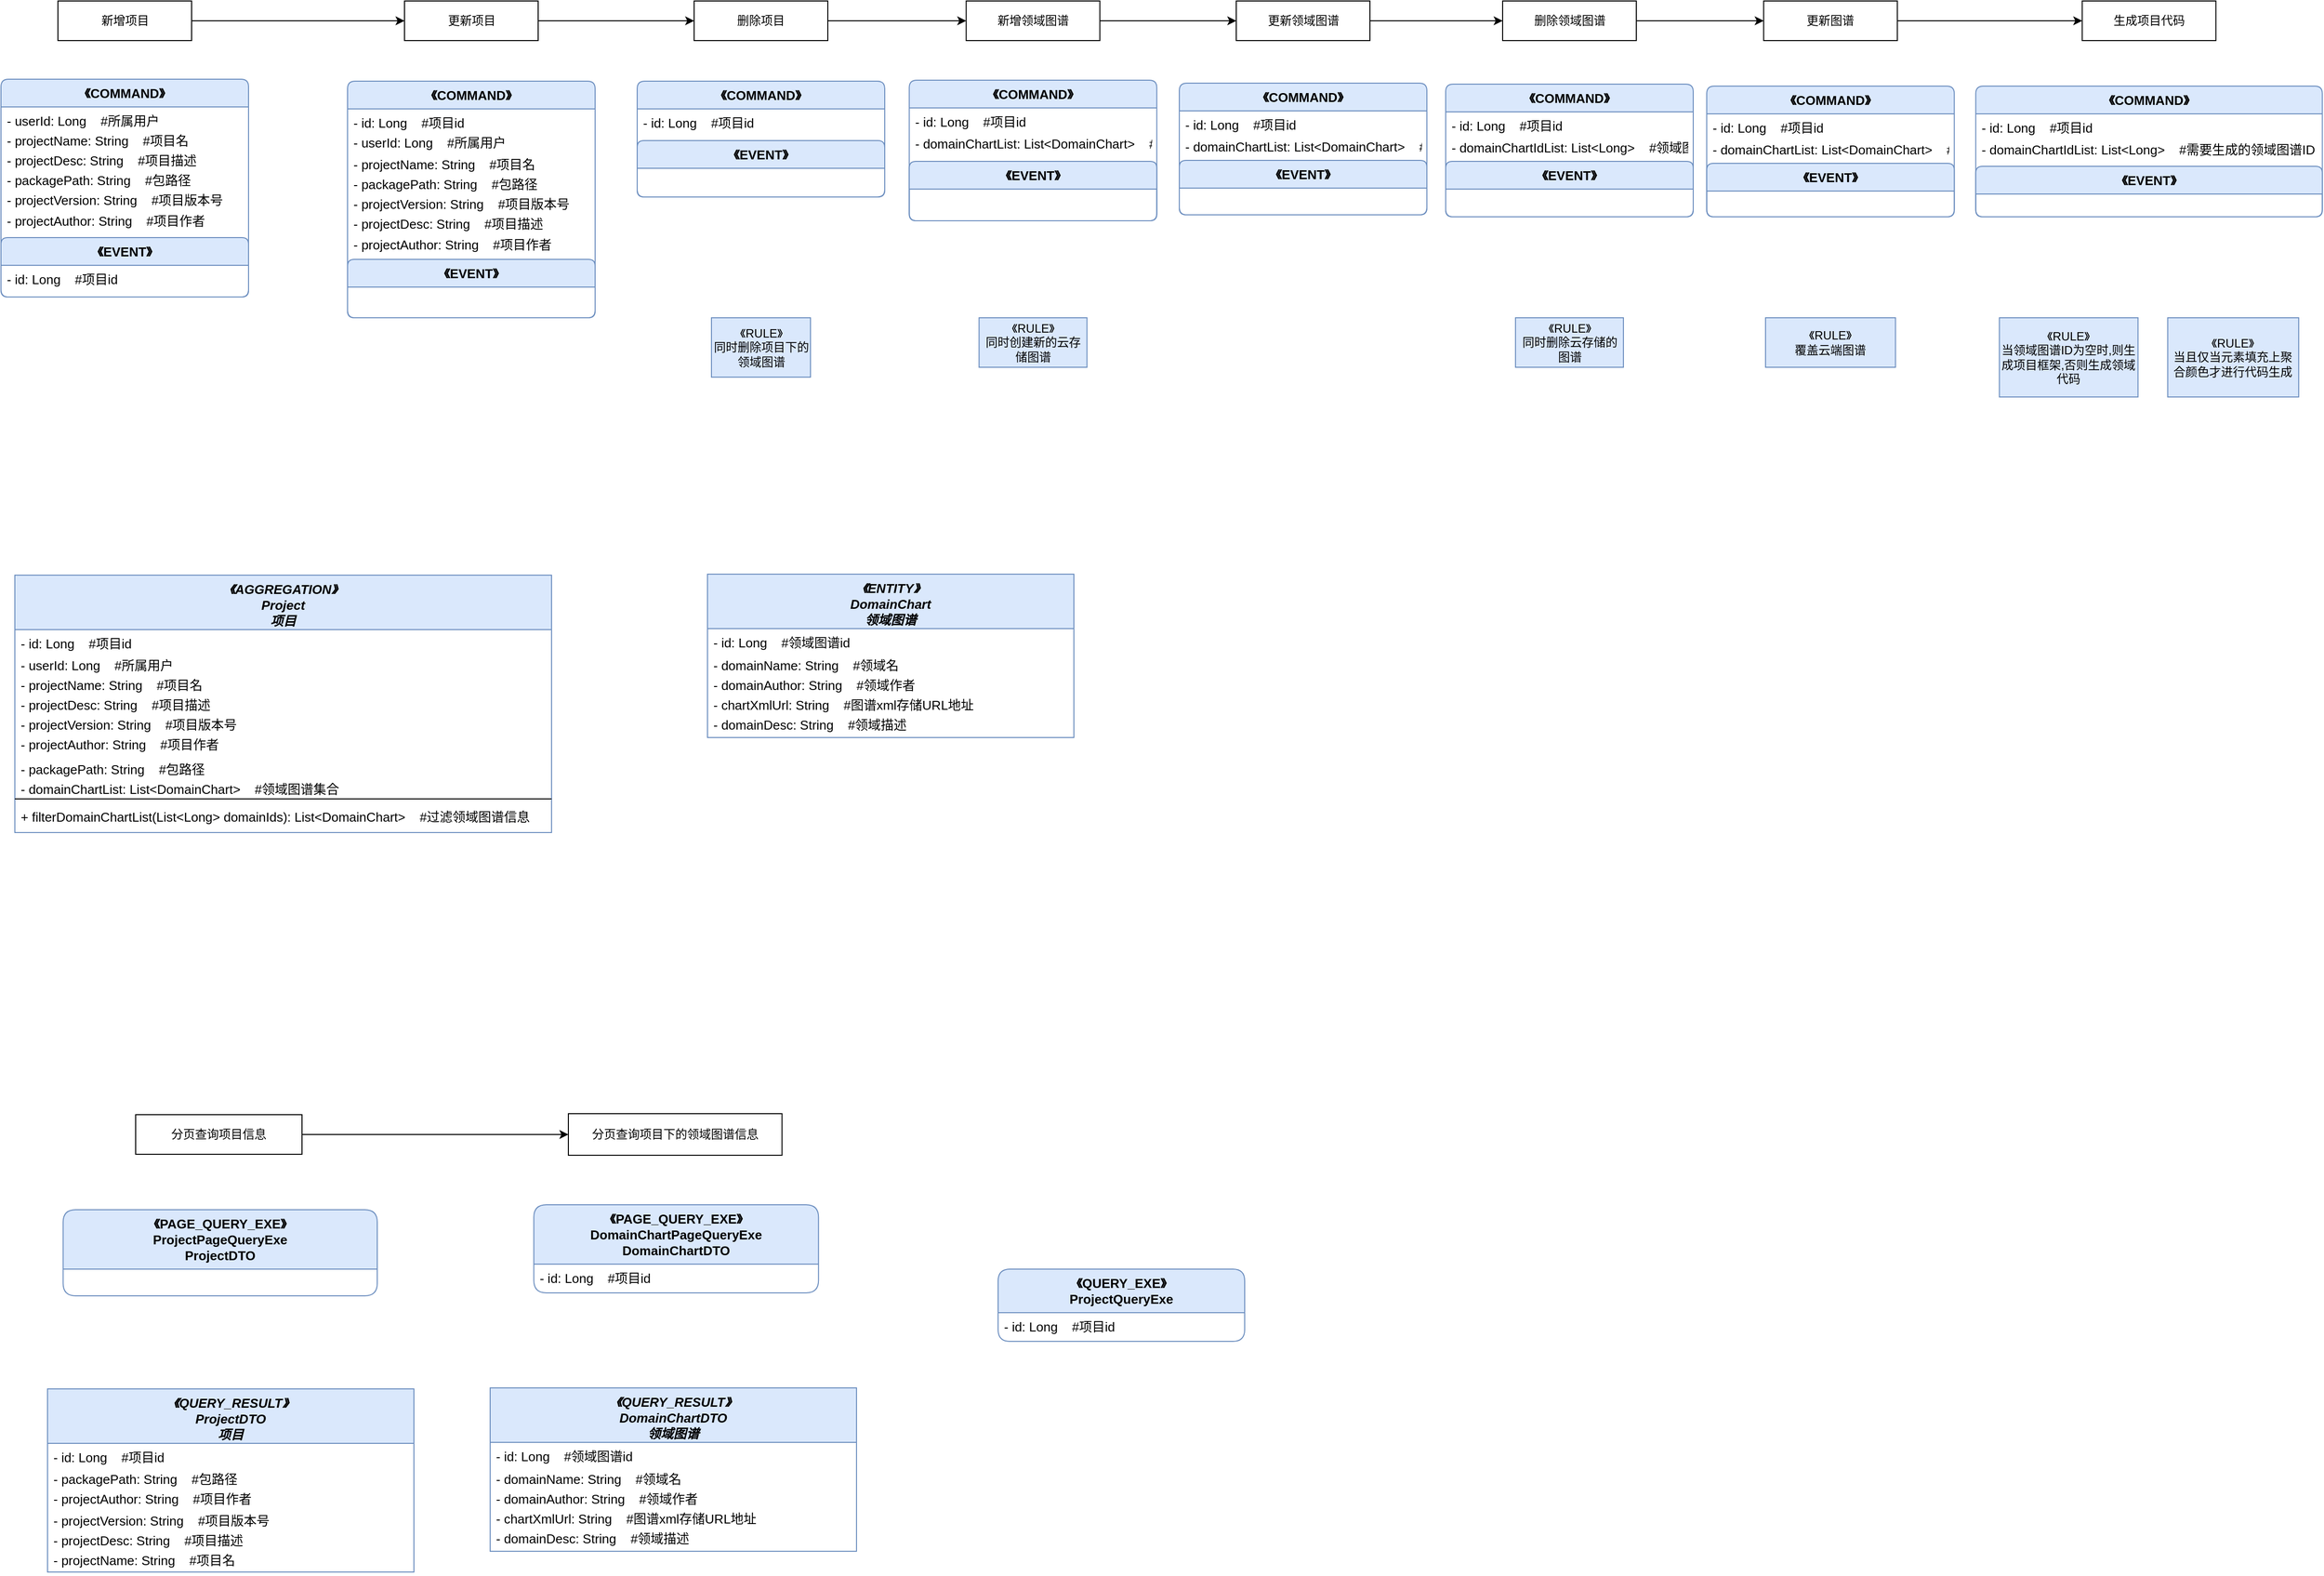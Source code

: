 <mxfile version="15.5.4" type="embed" pages="2"><diagram id="XOZjPMb45gR6yVS0Uotf" name="第 1 页"><mxGraphModel dx="828" dy="146" grid="0" gridSize="10" guides="1" tooltips="1" connect="1" arrows="1" fold="1" page="0" pageScale="1" pageWidth="1654" pageHeight="1169" math="0" shadow="0"><root><mxCell id="0"/><mxCell id="1" parent="0"/><mxCell id="GszDsGdRPkAMzsakackd-3" value="" style="edgeStyle=orthogonalEdgeStyle;rounded=0;orthogonalLoop=1;jettySize=auto;html=1;" parent="1" source="GszDsGdRPkAMzsakackd-1" target="GszDsGdRPkAMzsakackd-2" edge="1"><mxGeometry relative="1" as="geometry"/></mxCell><object label="%nodeDesc%" placeholders="1" nodeDesc="新增项目" shapeType="NODE" id="GszDsGdRPkAMzsakackd-1"><mxCell style="rounded=0;whiteSpace=wrap;html=1;shadow=0;glass=0;sketch=0;fillStyle=auto;strokeWidth=1;metaEdit=1;resizable=1;rotatable=0;snapToPoint=0;connectable=1;absoluteArcSize=0;noLabel=0;labelPadding=0;allowArrows=1;recursiveResize=1;expand=1;editable=1;movable=1;deletable=1;fixDash=0;collapsible=0;portConstraintRotation=0;points=[[0,0.5,0,0,0],[1,0.5,0,0,0]];backgroundOutline=0;resizeHeight=1;resizeWidth=1;" parent="1" vertex="1"><mxGeometry x="77.5" y="120" width="135" height="40" as="geometry"/></mxCell></object><mxCell id="GszDsGdRPkAMzsakackd-5" value="" style="edgeStyle=orthogonalEdgeStyle;rounded=0;orthogonalLoop=1;jettySize=auto;html=1;" parent="1" source="GszDsGdRPkAMzsakackd-2" target="GszDsGdRPkAMzsakackd-6" edge="1"><mxGeometry relative="1" as="geometry"><mxPoint x="660" y="140" as="targetPoint"/></mxGeometry></mxCell><object label="%nodeDesc%" placeholders="1" nodeDesc="更新项目" shapeType="NODE" id="GszDsGdRPkAMzsakackd-2"><mxCell style="rounded=0;whiteSpace=wrap;html=1;shadow=0;glass=0;sketch=0;fillStyle=auto;strokeWidth=1;metaEdit=1;resizable=1;rotatable=0;snapToPoint=0;connectable=1;absoluteArcSize=0;noLabel=0;labelPadding=0;allowArrows=1;recursiveResize=1;expand=1;editable=1;movable=1;deletable=1;fixDash=0;collapsible=0;portConstraintRotation=0;points=[[0,0.5,0,0,0],[1,0.5,0,0,0]];backgroundOutline=0;resizeHeight=1;resizeWidth=1;" parent="1" vertex="1"><mxGeometry x="427.5" y="120" width="135" height="40" as="geometry"/></mxCell></object><mxCell id="h91BzOPQ9ulTA7MSHOJC-77" style="edgeStyle=orthogonalEdgeStyle;rounded=0;orthogonalLoop=1;jettySize=auto;html=1;" parent="1" source="GszDsGdRPkAMzsakackd-6" target="GszDsGdRPkAMzsakackd-8" edge="1"><mxGeometry relative="1" as="geometry"><mxPoint x="920" y="140" as="targetPoint"/></mxGeometry></mxCell><object label="%nodeDesc%" placeholders="1" nodeDesc="删除项目" shapeType="NODE" id="GszDsGdRPkAMzsakackd-6"><mxCell style="rounded=0;whiteSpace=wrap;html=1;shadow=0;glass=0;sketch=0;fillStyle=auto;strokeWidth=1;metaEdit=1;resizable=1;rotatable=0;snapToPoint=0;connectable=1;absoluteArcSize=0;noLabel=0;labelPadding=0;allowArrows=1;recursiveResize=1;expand=1;editable=1;movable=1;deletable=1;fixDash=0;collapsible=0;portConstraintRotation=0;points=[[0,0.5,0,0,0],[1,0.5,0,0,0]];backgroundOutline=0;resizeHeight=1;resizeWidth=1;" parent="1" vertex="1"><mxGeometry x="720" y="120" width="135" height="40" as="geometry"/></mxCell></object><mxCell id="GszDsGdRPkAMzsakackd-11" value="" style="edgeStyle=orthogonalEdgeStyle;rounded=0;orthogonalLoop=1;jettySize=auto;html=1;" parent="1" source="GszDsGdRPkAMzsakackd-8" target="GszDsGdRPkAMzsakackd-10" edge="1"><mxGeometry relative="1" as="geometry"/></mxCell><object label="%nodeDesc%" placeholders="1" nodeDesc="新增领域图谱" shapeType="NODE" id="GszDsGdRPkAMzsakackd-8"><mxCell style="rounded=0;whiteSpace=wrap;html=1;shadow=0;glass=0;sketch=0;fillStyle=auto;strokeWidth=1;metaEdit=1;resizable=1;rotatable=0;snapToPoint=0;connectable=1;absoluteArcSize=0;noLabel=0;labelPadding=0;allowArrows=1;recursiveResize=1;expand=1;editable=1;movable=1;deletable=1;fixDash=0;collapsible=0;portConstraintRotation=0;points=[[0,0.5,0,0,0],[1,0.5,0,0,0]];backgroundOutline=0;resizeHeight=1;resizeWidth=1;" parent="1" vertex="1"><mxGeometry x="994.75" y="120" width="135" height="40" as="geometry"/></mxCell></object><object label="%nodeDesc%" placeholders="1" nodeDesc="更新领域图谱" shapeType="NODE" id="GszDsGdRPkAMzsakackd-10"><mxCell style="rounded=0;whiteSpace=wrap;html=1;shadow=0;glass=0;sketch=0;fillStyle=auto;strokeWidth=1;metaEdit=1;resizable=1;rotatable=0;snapToPoint=0;connectable=1;absoluteArcSize=0;noLabel=0;labelPadding=0;allowArrows=1;recursiveResize=1;expand=1;editable=1;movable=1;deletable=1;fixDash=0;collapsible=0;portConstraintRotation=0;points=[[0,0.5,0,0,0],[1,0.5,0,0,0]];backgroundOutline=0;resizeHeight=1;resizeWidth=1;" parent="1" vertex="1"><mxGeometry x="1267.5" y="120" width="135" height="40" as="geometry"/></mxCell></object><mxCell id="GszDsGdRPkAMzsakackd-15" value="" style="edgeStyle=orthogonalEdgeStyle;rounded=0;orthogonalLoop=1;jettySize=auto;html=1;" parent="1" source="GszDsGdRPkAMzsakackd-10" target="GszDsGdRPkAMzsakackd-14" edge="1"><mxGeometry relative="1" as="geometry"><mxPoint x="1609.75" y="140" as="sourcePoint"/></mxGeometry></mxCell><mxCell id="GszDsGdRPkAMzsakackd-22" value="" style="edgeStyle=orthogonalEdgeStyle;rounded=0;orthogonalLoop=1;jettySize=auto;html=1;" parent="1" source="GszDsGdRPkAMzsakackd-14" target="GszDsGdRPkAMzsakackd-18" edge="1"><mxGeometry relative="1" as="geometry"><mxPoint x="1730" y="140" as="targetPoint"/></mxGeometry></mxCell><object label="%nodeDesc%" placeholders="1" nodeDesc="删除领域图谱" shapeType="NODE" id="GszDsGdRPkAMzsakackd-14"><mxCell style="rounded=0;whiteSpace=wrap;html=1;shadow=0;glass=0;sketch=0;fillStyle=auto;strokeWidth=1;metaEdit=1;resizable=1;rotatable=0;snapToPoint=0;connectable=1;absoluteArcSize=0;noLabel=0;labelPadding=0;allowArrows=1;recursiveResize=1;expand=1;editable=1;movable=1;deletable=1;fixDash=0;collapsible=0;portConstraintRotation=0;points=[[0,0.5,0,0,0],[1,0.5,0,0,0]];backgroundOutline=0;resizeHeight=1;resizeWidth=1;" parent="1" vertex="1"><mxGeometry x="1536.5" y="120" width="135" height="40" as="geometry"/></mxCell></object><mxCell id="h91BzOPQ9ulTA7MSHOJC-109" value="" style="edgeStyle=orthogonalEdgeStyle;rounded=0;orthogonalLoop=1;jettySize=auto;html=1;" parent="1" source="GszDsGdRPkAMzsakackd-18" target="h91BzOPQ9ulTA7MSHOJC-108" edge="1"><mxGeometry relative="1" as="geometry"/></mxCell><object label="%nodeDesc%" placeholders="1" nodeDesc="更新图谱" shapeType="NODE" id="GszDsGdRPkAMzsakackd-18"><mxCell style="rounded=0;whiteSpace=wrap;html=1;shadow=0;glass=0;sketch=0;fillStyle=auto;strokeWidth=1;metaEdit=1;resizable=1;rotatable=0;snapToPoint=0;connectable=1;absoluteArcSize=0;noLabel=0;labelPadding=0;allowArrows=1;recursiveResize=1;expand=1;editable=1;movable=1;deletable=1;fixDash=0;collapsible=0;portConstraintRotation=0;points=[[0,0.5,0,0,0],[1,0.5,0,0,0]];backgroundOutline=0;resizeHeight=1;resizeWidth=1;" parent="1" vertex="1"><mxGeometry x="1800.13" y="120" width="135" height="40" as="geometry"/></mxCell></object><object label="《%shapeType%》&#10;%className%&#10;%classDesc%" placeholders="1" shapeType="ENTITY" className="DomainChart" classDesc="领域图谱" id="GszDsGdRPkAMzsakackd-26"><mxCell style="swimlane;fontStyle=3;align=center;verticalAlign=top;childLayout=stackLayout;horizontal=1;startSize=55;horizontalStack=0;resizeParent=1;resizeParentMax=0;resizeLast=0;collapsible=1;marginBottom=0;fixDash=1;container=1;enumerate=0;treeMoving=1;swimlaneBody=1;fillOpacity=100;strokeOpacity=100;overflow=visible;rounded=0;swimlaneLine=1;sketch=0;shadow=0;arcSize=12;fillColor=#dae8fc;strokeColor=#6c8ebf;strokeWidth=1;fillStyle=auto;swimlaneFillColor=none;metaEdit=1;labelPadding=0;cloneable=1;separatorColor=none;swimlaneHead=1;noLabel=0;direction=east;portConstraint=none;portConstraintRotation=0;rotation=0;connectable=1;snapToPoint=0;perimeter=rectanglePerimeter;dropTarget=1;expand=1;part=1;backgroundOutline=1;movableLabel=1;autosize=1;fixedWidth=0;resizable=1;resizeWidth=0;resizeHeight=0;rotatable=1;treeFolding=0;pointerEvents=1;moveCells=0;comic=0;enumerateValue=123;allowArrows=0;glass=0;fontFamily=Helvetica;fontSize=13;" parent="1" vertex="1"><mxGeometry x="733.5" y="699" width="370" height="165" as="geometry"><mxRectangle x="70" y="410" width="250" height="50" as="alternateBounds"/></mxGeometry></mxCell></object><object label="%fieldModify% %fieldName%: %fieldType%    #%fieldDesc%" placeholders="1" shapeType="FIELD" fieldName="id" fieldType="Long" fieldModify="-" fieldDesc="领域图谱id" id="as5R5rKkRSAllFRz90RX-327"><mxCell style="text;strokeColor=none;fillColor=none;align=left;verticalAlign=top;spacingLeft=4;spacingRight=4;overflow=hidden;rotatable=0;points=[];portConstraint=none;metaEdit=1;cloneable=1;rotation=0;connectable=1;container=0;dropTarget=1;imageAspect=1;absoluteArcSize=0;portConstraintRotation=0;snapToPoint=0;fixDash=0;pointerEvents=0;enumerate=0;resizeHeight=1;resizeWidth=1;autosize=1;part=1;movable=1;rounded=0;fontFamily=Helvetica;fontSize=13;fontColor=default;" parent="GszDsGdRPkAMzsakackd-26" vertex="1"><mxGeometry y="55" width="370" height="23" as="geometry"/></mxCell></object><object label="%fieldModify% %fieldName%: %fieldType%    #%fieldDesc%" placeholders="1" shapeType="FIELD" fieldName="domainName" fieldType="String" fieldModify="-" fieldDesc="领域名" id="as5R5rKkRSAllFRz90RX-329"><mxCell style="text;strokeColor=none;fillColor=none;align=left;verticalAlign=top;spacingLeft=4;spacingRight=4;overflow=hidden;rotatable=0;points=[];portConstraint=none;metaEdit=1;cloneable=1;rotation=0;connectable=1;container=0;dropTarget=1;imageAspect=1;absoluteArcSize=0;portConstraintRotation=0;snapToPoint=0;fixDash=0;pointerEvents=0;enumerate=0;resizeHeight=1;resizeWidth=1;autosize=1;part=1;movable=1;rounded=0;fontFamily=Helvetica;fontSize=13;fontColor=default;" parent="GszDsGdRPkAMzsakackd-26" vertex="1"><mxGeometry y="78" width="370" height="20" as="geometry"/></mxCell></object><object label="%fieldModify% %fieldName%: %fieldType%    #%fieldDesc%" placeholders="1" shapeType="FIELD" fieldName="domainAuthor" fieldType="String" fieldModify="-" fieldDesc="领域作者" id="as5R5rKkRSAllFRz90RX-332"><mxCell style="text;strokeColor=none;fillColor=none;align=left;verticalAlign=top;spacingLeft=4;spacingRight=4;overflow=hidden;rotatable=0;points=[];portConstraint=none;metaEdit=1;cloneable=1;rotation=0;connectable=1;container=0;dropTarget=1;imageAspect=1;absoluteArcSize=0;portConstraintRotation=0;snapToPoint=0;fixDash=0;pointerEvents=0;enumerate=0;resizeHeight=1;resizeWidth=1;autosize=1;part=1;movable=1;rounded=0;fontFamily=Helvetica;fontSize=13;fontColor=default;" parent="GszDsGdRPkAMzsakackd-26" vertex="1"><mxGeometry y="98" width="370" height="20" as="geometry"/></mxCell></object><object label="%fieldModify% %fieldName%: %fieldType%    #%fieldDesc%" placeholders="1" shapeType="FIELD" fieldName="chartXmlUrl" fieldType="String" fieldModify="-" fieldDesc="图谱xml存储URL地址" id="as5R5rKkRSAllFRz90RX-331"><mxCell style="text;strokeColor=none;fillColor=none;align=left;verticalAlign=top;spacingLeft=4;spacingRight=4;overflow=hidden;rotatable=0;points=[];portConstraint=none;metaEdit=1;cloneable=1;rotation=0;connectable=1;container=0;dropTarget=1;imageAspect=1;absoluteArcSize=0;portConstraintRotation=0;snapToPoint=0;fixDash=0;pointerEvents=0;enumerate=0;resizeHeight=1;resizeWidth=1;autosize=1;part=1;movable=1;rounded=0;fontFamily=Helvetica;fontSize=13;fontColor=default;" parent="GszDsGdRPkAMzsakackd-26" vertex="1"><mxGeometry y="118" width="370" height="20" as="geometry"/></mxCell></object><object label="%fieldModify% %fieldName%: %fieldType%    #%fieldDesc%" placeholders="1" shapeType="FIELD" fieldName="domainDesc" fieldType="String" fieldModify="-" fieldDesc="领域描述" id="as5R5rKkRSAllFRz90RX-330"><mxCell style="text;strokeColor=none;fillColor=none;align=left;verticalAlign=top;spacingLeft=4;spacingRight=4;overflow=hidden;rotatable=0;points=[];portConstraint=none;metaEdit=1;cloneable=1;rotation=0;connectable=1;container=0;dropTarget=1;imageAspect=1;absoluteArcSize=0;portConstraintRotation=0;snapToPoint=0;fixDash=0;pointerEvents=0;enumerate=0;resizeHeight=1;resizeWidth=1;autosize=1;part=1;movable=1;rounded=0;fontFamily=Helvetica;fontSize=13;fontColor=default;" parent="GszDsGdRPkAMzsakackd-26" vertex="1"><mxGeometry y="138" width="370" height="27" as="geometry"/></mxCell></object><object label="《%shapeType%》&lt;br&gt;%rule%" shapeType="RULE" rule="同时删除项目下的领域图谱" placeholders="1" id="h91BzOPQ9ulTA7MSHOJC-79"><mxCell style="rounded=0;whiteSpace=wrap;html=1;shadow=0;glass=0;labelBackgroundColor=none;labelBorderColor=none;sketch=0;fillStyle=auto;fontSize=12;strokeWidth=1;cloneable=1;metaEdit=1;imageWidth=24;arcSize=21;absoluteArcSize=1;connectable=0;allowArrows=0;rotatable=0;fillColor=#dae8fc;strokeColor=#6c8ebf;" parent="1" vertex="1"><mxGeometry x="737.5" y="440" width="100" height="60" as="geometry"/></mxCell></object><object label="《%shapeType%》&lt;br&gt;%rule%" shapeType="RULE" rule="同时删除云存储的图谱" placeholders="1" id="h91BzOPQ9ulTA7MSHOJC-104"><mxCell style="rounded=0;whiteSpace=wrap;html=1;shadow=0;glass=0;labelBackgroundColor=none;labelBorderColor=none;sketch=0;fillStyle=auto;fontSize=12;strokeWidth=1;cloneable=1;metaEdit=1;imageWidth=24;arcSize=21;absoluteArcSize=1;connectable=0;allowArrows=0;rotatable=0;fillColor=#dae8fc;strokeColor=#6c8ebf;" parent="1" vertex="1"><mxGeometry x="1549.5" y="440" width="109" height="50" as="geometry"/></mxCell></object><object label="%nodeDesc%" placeholders="1" nodeDesc="生成项目代码" shapeType="NODE" id="h91BzOPQ9ulTA7MSHOJC-108"><mxCell style="rounded=0;whiteSpace=wrap;html=1;shadow=0;glass=0;sketch=0;fillStyle=auto;strokeWidth=1;metaEdit=1;resizable=1;rotatable=0;snapToPoint=0;connectable=1;absoluteArcSize=0;noLabel=0;labelPadding=0;allowArrows=1;recursiveResize=1;expand=1;editable=1;movable=1;deletable=1;fixDash=0;collapsible=0;portConstraintRotation=0;points=[[0,0.5,0,0,0],[1,0.5,0,0,0]];backgroundOutline=0;resizeHeight=1;resizeWidth=1;" parent="1" vertex="1"><mxGeometry x="2121.81" y="120" width="135" height="40" as="geometry"/></mxCell></object><object label="《%shapeType%》&lt;br&gt;%rule%" shapeType="RULE" rule="同时创建新的云存储图谱" placeholders="1" id="h91BzOPQ9ulTA7MSHOJC-120"><mxCell style="rounded=0;whiteSpace=wrap;html=1;shadow=0;glass=0;labelBackgroundColor=none;labelBorderColor=none;sketch=0;fillStyle=auto;fontSize=12;strokeWidth=1;cloneable=1;metaEdit=1;imageWidth=24;arcSize=21;absoluteArcSize=1;connectable=0;allowArrows=0;rotatable=0;fillColor=#dae8fc;strokeColor=#6c8ebf;" parent="1" vertex="1"><mxGeometry x="1007.75" y="440" width="109" height="50" as="geometry"/></mxCell></object><object label="《%shapeType%》&lt;br&gt;%rule%" shapeType="RULE" rule="覆盖云端图谱" placeholders="1" id="h91BzOPQ9ulTA7MSHOJC-121"><mxCell style="rounded=0;whiteSpace=wrap;html=1;shadow=0;glass=0;labelBackgroundColor=none;labelBorderColor=none;sketch=0;fillStyle=auto;fontSize=12;strokeWidth=1;cloneable=1;metaEdit=1;imageWidth=24;arcSize=21;absoluteArcSize=1;connectable=0;allowArrows=0;rotatable=0;fillColor=#dae8fc;strokeColor=#6c8ebf;" parent="1" vertex="1"><mxGeometry x="1802.01" y="440" width="131.24" height="50" as="geometry"/></mxCell></object><object label="《%shapeType%》&lt;br&gt;%rule%" shapeType="RULE" rule="当且仅当元素填充上聚合颜色才进行代码生成" placeholders="1" id="h91BzOPQ9ulTA7MSHOJC-132"><mxCell style="rounded=0;whiteSpace=wrap;html=1;shadow=0;glass=0;labelBackgroundColor=none;labelBorderColor=none;sketch=0;fillStyle=auto;fontSize=12;strokeWidth=1;cloneable=1;metaEdit=1;imageWidth=24;arcSize=21;absoluteArcSize=1;connectable=0;allowArrows=0;rotatable=0;fillColor=#dae8fc;strokeColor=#6c8ebf;" parent="1" vertex="1"><mxGeometry x="2208.18" y="440" width="132.25" height="80" as="geometry"/></mxCell></object><object label="《%shapeType%》&lt;br&gt;%rule%" shapeType="RULE" rule="当领域图谱ID为空时,则生成项目框架,否则生成领域代码" placeholders="1" id="h91BzOPQ9ulTA7MSHOJC-133"><mxCell style="rounded=0;whiteSpace=wrap;html=1;shadow=0;glass=0;labelBackgroundColor=none;labelBorderColor=none;sketch=0;fillStyle=auto;fontSize=12;strokeWidth=1;cloneable=1;metaEdit=1;imageWidth=24;arcSize=21;absoluteArcSize=1;connectable=0;allowArrows=0;rotatable=0;fillColor=#dae8fc;strokeColor=#6c8ebf;" parent="1" vertex="1"><mxGeometry x="2038.18" y="440" width="140" height="80" as="geometry"/></mxCell></object><object label="《%shapeType%》&#10;%className%&#10;%classDesc%" placeholders="1" shapeType="AGGREGATION" className="Project" classDesc="项目" id="as5R5rKkRSAllFRz90RX-300"><mxCell style="swimlane;fontStyle=3;align=center;verticalAlign=top;childLayout=stackLayout;horizontal=1;startSize=55;horizontalStack=0;resizeParent=1;resizeParentMax=0;resizeLast=0;collapsible=1;marginBottom=0;fixDash=1;container=1;enumerate=0;treeMoving=1;swimlaneBody=1;fillOpacity=100;strokeOpacity=100;overflow=visible;rounded=0;swimlaneLine=1;sketch=0;shadow=0;arcSize=12;fillColor=#dae8fc;strokeColor=#6c8ebf;strokeWidth=1;fillStyle=auto;swimlaneFillColor=none;metaEdit=1;labelPadding=0;cloneable=1;separatorColor=none;swimlaneHead=1;noLabel=0;direction=east;portConstraint=none;portConstraintRotation=0;rotation=0;connectable=1;snapToPoint=0;perimeter=rectanglePerimeter;dropTarget=1;expand=1;part=1;backgroundOutline=1;movableLabel=1;autosize=1;fixedWidth=0;resizable=1;resizeWidth=0;resizeHeight=0;rotatable=1;treeFolding=0;pointerEvents=1;moveCells=0;comic=0;enumerateValue=123;allowArrows=0;glass=0;fontFamily=Helvetica;fontSize=13;" parent="1" vertex="1"><mxGeometry x="34" y="700" width="542" height="260" as="geometry"><mxRectangle x="70" y="410" width="250" height="50" as="alternateBounds"/></mxGeometry></mxCell></object><object label="%fieldModify% %fieldName%: %fieldType%    #%fieldDesc%" placeholders="1" shapeType="FIELD" fieldName="id" fieldType="Long" fieldModify="-" fieldDesc="项目id" id="377"><mxCell style="text;strokeColor=none;fillColor=none;align=left;verticalAlign=top;spacingLeft=4;spacingRight=4;overflow=hidden;rotatable=0;points=[];portConstraint=none;metaEdit=1;cloneable=1;rotation=0;connectable=1;container=0;dropTarget=1;imageAspect=1;absoluteArcSize=0;portConstraintRotation=0;snapToPoint=0;fixDash=0;pointerEvents=0;enumerate=0;resizeHeight=1;resizeWidth=1;autosize=1;part=1;movable=1;rounded=0;fontFamily=Helvetica;fontSize=13;fontColor=default;" parent="as5R5rKkRSAllFRz90RX-300" vertex="1"><mxGeometry y="55" width="542" height="22" as="geometry"/></mxCell></object><object label="%fieldModify% %fieldName%: %fieldType%    #%fieldDesc%" placeholders="1" shapeType="FIELD" fieldName="userId" fieldType="Long" fieldModify="-" fieldDesc="所属用户" id="as5R5rKkRSAllFRz90RX-301"><mxCell style="text;strokeColor=none;fillColor=none;align=left;verticalAlign=top;spacingLeft=4;spacingRight=4;overflow=hidden;rotatable=0;points=[];portConstraint=none;metaEdit=1;cloneable=1;rotation=0;connectable=1;container=0;dropTarget=1;imageAspect=1;absoluteArcSize=0;portConstraintRotation=0;snapToPoint=0;fixDash=0;pointerEvents=0;enumerate=0;resizeHeight=1;resizeWidth=1;autosize=1;part=1;movable=1;rounded=0;fontFamily=Helvetica;fontSize=13;fontColor=default;" parent="as5R5rKkRSAllFRz90RX-300" vertex="1"><mxGeometry y="77" width="542" height="20" as="geometry"/></mxCell></object><object label="%fieldModify% %fieldName%: %fieldType%    #%fieldDesc%" placeholders="1" shapeType="FIELD" fieldName="projectName" fieldType="String" fieldModify="-" fieldDesc="项目名" id="as5R5rKkRSAllFRz90RX-302"><mxCell style="text;strokeColor=none;fillColor=none;align=left;verticalAlign=top;spacingLeft=4;spacingRight=4;overflow=hidden;rotatable=0;points=[];portConstraint=none;metaEdit=1;cloneable=1;rotation=0;connectable=1;container=0;dropTarget=1;imageAspect=1;absoluteArcSize=0;portConstraintRotation=0;snapToPoint=0;fixDash=0;pointerEvents=0;enumerate=0;resizeHeight=1;resizeWidth=1;autosize=1;part=1;movable=1;rounded=0;fontFamily=Helvetica;fontSize=13;fontColor=default;" parent="as5R5rKkRSAllFRz90RX-300" vertex="1"><mxGeometry y="97" width="542" height="20" as="geometry"/></mxCell></object><object label="%fieldModify% %fieldName%: %fieldType%    #%fieldDesc%" placeholders="1" shapeType="FIELD" fieldName="projectDesc" fieldType="String" fieldModify="-" fieldDesc="项目描述" id="as5R5rKkRSAllFRz90RX-303"><mxCell style="text;strokeColor=none;fillColor=none;align=left;verticalAlign=top;spacingLeft=4;spacingRight=4;overflow=hidden;rotatable=0;points=[];portConstraint=none;metaEdit=1;cloneable=1;rotation=0;connectable=1;container=0;dropTarget=1;imageAspect=1;absoluteArcSize=0;portConstraintRotation=0;snapToPoint=0;fixDash=0;pointerEvents=0;enumerate=0;resizeHeight=1;resizeWidth=1;autosize=1;part=1;movable=1;rounded=0;fontFamily=Helvetica;fontSize=13;fontColor=default;" parent="as5R5rKkRSAllFRz90RX-300" vertex="1"><mxGeometry y="117" width="542" height="20" as="geometry"/></mxCell></object><object label="%fieldModify% %fieldName%: %fieldType%    #%fieldDesc%" placeholders="1" shapeType="FIELD" fieldName="projectVersion" fieldType="String" fieldModify="-" fieldDesc="项目版本号" id="as5R5rKkRSAllFRz90RX-304"><mxCell style="text;strokeColor=none;fillColor=none;align=left;verticalAlign=top;spacingLeft=4;spacingRight=4;overflow=hidden;rotatable=0;points=[];portConstraint=none;metaEdit=1;cloneable=1;rotation=0;connectable=1;container=0;dropTarget=1;imageAspect=1;absoluteArcSize=0;portConstraintRotation=0;snapToPoint=0;fixDash=0;pointerEvents=0;enumerate=0;resizeHeight=1;resizeWidth=1;autosize=1;part=1;movable=1;rounded=0;fontFamily=Helvetica;fontSize=13;fontColor=default;" parent="as5R5rKkRSAllFRz90RX-300" vertex="1"><mxGeometry y="137" width="542" height="20" as="geometry"/></mxCell></object><object label="%fieldModify% %fieldName%: %fieldType%    #%fieldDesc%" placeholders="1" shapeType="FIELD" fieldName="projectAuthor" fieldType="String" fieldModify="-" fieldDesc="项目作者" id="as5R5rKkRSAllFRz90RX-305"><mxCell style="text;strokeColor=none;fillColor=none;align=left;verticalAlign=top;spacingLeft=4;spacingRight=4;overflow=hidden;rotatable=0;points=[];portConstraint=none;metaEdit=1;cloneable=1;rotation=0;connectable=1;container=0;dropTarget=1;imageAspect=1;absoluteArcSize=0;portConstraintRotation=0;snapToPoint=0;fixDash=0;pointerEvents=0;enumerate=0;resizeHeight=1;resizeWidth=1;autosize=1;part=1;movable=1;rounded=0;fontFamily=Helvetica;fontSize=13;fontColor=default;" parent="as5R5rKkRSAllFRz90RX-300" vertex="1"><mxGeometry y="157" width="542" height="25" as="geometry"/></mxCell></object><object label="%fieldModify% %fieldName%: %fieldType%    #%fieldDesc%" placeholders="1" shapeType="FIELD" fieldName="packagePath" fieldType="String" fieldModify="-" fieldDesc="包路径" id="as5R5rKkRSAllFRz90RX-306"><mxCell style="text;strokeColor=none;fillColor=none;align=left;verticalAlign=top;spacingLeft=4;spacingRight=4;overflow=hidden;rotatable=0;points=[];portConstraint=none;metaEdit=1;cloneable=1;rotation=0;connectable=1;container=0;dropTarget=1;imageAspect=1;absoluteArcSize=0;portConstraintRotation=0;snapToPoint=0;fixDash=0;pointerEvents=0;enumerate=0;resizeHeight=1;resizeWidth=1;autosize=1;part=1;movable=1;rounded=0;fontFamily=Helvetica;fontSize=13;fontColor=default;" parent="as5R5rKkRSAllFRz90RX-300" vertex="1"><mxGeometry y="182" width="542" height="20" as="geometry"/></mxCell></object><object label="%fieldModify% %fieldName%: %fieldType%    #%fieldDesc%" placeholders="1" shapeType="FIELD" fieldName="domainChartList" fieldType="List&lt;DomainChart&gt;" fieldModify="-" fieldDesc="领域图谱集合" id="as5R5rKkRSAllFRz90RX-307"><mxCell style="text;strokeColor=none;fillColor=none;align=left;verticalAlign=top;spacingLeft=4;spacingRight=4;overflow=hidden;rotatable=0;points=[];portConstraint=none;metaEdit=1;cloneable=1;rotation=0;connectable=1;container=0;dropTarget=1;imageAspect=1;absoluteArcSize=0;portConstraintRotation=0;snapToPoint=0;fixDash=0;pointerEvents=0;enumerate=0;resizeHeight=1;resizeWidth=1;autosize=1;part=1;movable=1;rounded=0;fontFamily=Helvetica;fontSize=13;fontColor=default;" parent="as5R5rKkRSAllFRz90RX-300" vertex="1"><mxGeometry y="202" width="542" height="20" as="geometry"/></mxCell></object><mxCell id="as5R5rKkRSAllFRz90RX-308" value="" style="line;strokeWidth=1;fillColor=none;align=left;verticalAlign=middle;spacingTop=-1;spacingLeft=3;spacingRight=3;rotatable=0;labelPosition=right;points=[];portConstraint=eastwest;cloneable=1;rounded=0;part=1;fontFamily=Helvetica;fontSize=13;fontColor=default;" parent="as5R5rKkRSAllFRz90RX-300" vertex="1"><mxGeometry y="222" width="542" height="8" as="geometry"/></mxCell><object label="%methodModify% %methodName%(%methodAttr%): %methodReturn%    #%methodDesc%" shapeType="METHOD" placeholders="1" methodReturn="List&lt;DomainChart&gt;" methodName="filterDomainChartList" methodModify="+" methodDesc="过滤领域图谱信息" methodAttr="List&lt;Long&gt; domainIds" id="as5R5rKkRSAllFRz90RX-309"><mxCell style="text;strokeColor=none;fillColor=none;align=left;verticalAlign=top;spacingLeft=4;spacingRight=4;overflow=hidden;rotatable=0;points=[[0,0.5],[1,0.5]];portConstraint=eastwest;metaEdit=1;cloneable=1;rounded=0;part=1;fontFamily=Helvetica;fontSize=13;fontColor=default;" parent="as5R5rKkRSAllFRz90RX-300" vertex="1"><mxGeometry y="230" width="542" height="30" as="geometry"/></mxCell></object><object label="《%shapeType%》" placeholders="1" shapeType="COMMAND" classPackage="projectCreate" classDesc="新增项目信息" id="295"><mxCell style="swimlane;fontStyle=1;align=center;verticalAlign=top;childLayout=stackLayout;horizontal=1;startSize=28;horizontalStack=0;resizeParent=1;resizeParentMax=0;resizeLast=0;collapsible=1;marginBottom=0;fixDash=1;container=1;enumerate=0;treeMoving=1;swimlaneBody=1;fillOpacity=100;strokeOpacity=100;overflow=visible;rounded=1;swimlaneLine=1;sketch=0;shadow=0;arcSize=9;strokeWidth=1;fillStyle=auto;swimlaneFillColor=none;metaEdit=1;labelPadding=0;cloneable=1;separatorColor=none;swimlaneHead=1;noLabel=0;direction=east;portConstraint=none;portConstraintRotation=0;rotation=0;connectable=0;snapToPoint=0;perimeter=rectanglePerimeter;dropTarget=1;expand=1;part=1;backgroundOutline=1;movableLabel=1;autosize=1;fixedWidth=0;resizable=1;resizeWidth=0;resizeHeight=0;rotatable=1;treeFolding=0;pointerEvents=1;moveCells=0;comic=0;enumerateValue=123;allowArrows=0;fontFamily=Helvetica;fontSize=13;fillColor=#dae8fc;strokeColor=#6c8ebf;" parent="1" vertex="1"><mxGeometry x="20" y="199" width="250" height="220" as="geometry"><mxRectangle y="160" width="250" height="50" as="alternateBounds"/></mxGeometry></mxCell></object><object label="%fieldModify% %fieldName%: %fieldType%    #%fieldDesc%" placeholders="1" shapeType="FIELD" fieldName="userId" fieldType="Long" fieldModify="-" fieldDesc="所属用户" id="296"><mxCell style="text;strokeColor=none;fillColor=none;align=left;verticalAlign=top;spacingLeft=4;spacingRight=4;overflow=hidden;rotatable=0;points=[];portConstraint=none;metaEdit=1;cloneable=1;rotation=0;connectable=1;container=0;dropTarget=1;imageAspect=1;absoluteArcSize=0;portConstraintRotation=0;snapToPoint=0;fixDash=0;pointerEvents=0;enumerate=0;resizeHeight=1;resizeWidth=1;autosize=1;part=1;movable=1;rounded=0;fontFamily=Helvetica;fontSize=13;fontColor=default;" parent="295" vertex="1"><mxGeometry y="28" width="250" height="20" as="geometry"/></mxCell></object><object label="%fieldModify% %fieldName%: %fieldType%    #%fieldDesc%" placeholders="1" shapeType="FIELD" fieldName="projectName" fieldType="String" fieldModify="-" fieldDesc="项目名" id="297"><mxCell style="text;strokeColor=none;fillColor=none;align=left;verticalAlign=top;spacingLeft=4;spacingRight=4;overflow=hidden;rotatable=0;points=[];portConstraint=none;metaEdit=1;cloneable=1;rotation=0;connectable=1;container=0;dropTarget=1;imageAspect=1;absoluteArcSize=0;portConstraintRotation=0;snapToPoint=0;fixDash=0;pointerEvents=0;enumerate=0;resizeHeight=1;resizeWidth=1;autosize=1;part=1;movable=1;rounded=0;fontFamily=Helvetica;fontSize=13;fontColor=default;" parent="295" vertex="1"><mxGeometry y="48" width="250" height="20" as="geometry"/></mxCell></object><object label="%fieldModify% %fieldName%: %fieldType%    #%fieldDesc%" placeholders="1" shapeType="FIELD" fieldName="projectDesc" fieldType="String" fieldModify="-" fieldDesc="项目描述" id="298"><mxCell style="text;strokeColor=none;fillColor=none;align=left;verticalAlign=top;spacingLeft=4;spacingRight=4;overflow=hidden;rotatable=0;points=[];portConstraint=none;metaEdit=1;cloneable=1;rotation=0;connectable=1;container=0;dropTarget=1;imageAspect=1;absoluteArcSize=0;portConstraintRotation=0;snapToPoint=0;fixDash=0;pointerEvents=0;enumerate=0;resizeHeight=1;resizeWidth=1;autosize=1;part=1;movable=1;rounded=0;fontFamily=Helvetica;fontSize=13;fontColor=default;" parent="295" vertex="1"><mxGeometry y="68" width="250" height="20" as="geometry"/></mxCell></object><object label="%fieldModify% %fieldName%: %fieldType%    #%fieldDesc%" placeholders="1" shapeType="FIELD" fieldName="packagePath" fieldType="String" fieldModify="-" fieldDesc="包路径" id="299"><mxCell style="text;strokeColor=none;fillColor=none;align=left;verticalAlign=top;spacingLeft=4;spacingRight=4;overflow=hidden;rotatable=0;points=[];portConstraint=none;metaEdit=1;cloneable=1;rotation=0;connectable=1;container=0;dropTarget=1;imageAspect=1;absoluteArcSize=0;portConstraintRotation=0;snapToPoint=0;fixDash=0;pointerEvents=0;enumerate=0;resizeHeight=1;resizeWidth=1;autosize=1;part=1;movable=1;rounded=0;fontFamily=Helvetica;fontSize=13;fontColor=default;" parent="295" vertex="1"><mxGeometry y="88" width="250" height="20" as="geometry"/></mxCell></object><object label="%fieldModify% %fieldName%: %fieldType%    #%fieldDesc%" placeholders="1" shapeType="FIELD" fieldName="projectVersion" fieldType="String" fieldModify="-" fieldDesc="项目版本号" id="300"><mxCell style="text;strokeColor=none;fillColor=none;align=left;verticalAlign=top;spacingLeft=4;spacingRight=4;overflow=hidden;rotatable=0;points=[];portConstraint=none;metaEdit=1;cloneable=1;rotation=0;connectable=1;container=0;dropTarget=1;imageAspect=1;absoluteArcSize=0;portConstraintRotation=0;snapToPoint=0;fixDash=0;pointerEvents=0;enumerate=0;resizeHeight=1;resizeWidth=1;autosize=1;part=1;movable=1;rounded=0;fontFamily=Helvetica;fontSize=13;fontColor=default;" parent="295" vertex="1"><mxGeometry y="108" width="250" height="21" as="geometry"/></mxCell></object><object label="%fieldModify% %fieldName%: %fieldType%    #%fieldDesc%" placeholders="1" shapeType="FIELD" fieldName="projectAuthor" fieldType="String" fieldModify="-" fieldDesc="项目作者" id="301"><mxCell style="text;strokeColor=none;fillColor=none;align=left;verticalAlign=top;spacingLeft=4;spacingRight=4;overflow=hidden;rotatable=0;points=[];portConstraint=none;metaEdit=1;cloneable=1;rotation=0;connectable=1;container=0;dropTarget=1;imageAspect=1;absoluteArcSize=0;portConstraintRotation=0;snapToPoint=0;fixDash=0;pointerEvents=0;enumerate=0;resizeHeight=1;resizeWidth=1;autosize=1;part=1;movable=1;rounded=0;fontFamily=Helvetica;fontSize=13;fontColor=default;" parent="295" vertex="1"><mxGeometry y="129" width="250" height="31" as="geometry"/></mxCell></object><object label="《%shapeType%》" placeholders="1" shapeType="EVENT" id="286"><mxCell style="swimlane;fontStyle=1;align=center;verticalAlign=top;childLayout=stackLayout;horizontal=1;startSize=28;horizontalStack=0;resizeParent=1;resizeParentMax=0;resizeLast=0;collapsible=1;marginBottom=0;fixDash=1;container=1;enumerate=0;treeMoving=1;swimlaneBody=1;fillOpacity=100;strokeOpacity=100;overflow=visible;rounded=1;swimlaneLine=1;sketch=0;shadow=0;arcSize=8;strokeWidth=1;fillStyle=auto;swimlaneFillColor=none;metaEdit=1;labelPadding=0;cloneable=1;separatorColor=none;swimlaneHead=1;noLabel=0;direction=east;portConstraint=none;portConstraintRotation=0;rotation=0;connectable=0;snapToPoint=0;perimeter=rectanglePerimeter;dropTarget=1;expand=1;part=1;backgroundOutline=1;movableLabel=1;autosize=1;fixedWidth=0;resizable=1;resizeWidth=0;resizeHeight=0;rotatable=1;treeFolding=0;pointerEvents=1;moveCells=0;comic=0;enumerateValue=123;allowArrows=0;fontFamily=Helvetica;fontSize=13;strokeColor=#6c8ebf;fillColor=#dae8fc;glass=0;" parent="295" vertex="1"><mxGeometry y="160" width="250" height="60" as="geometry"><mxRectangle y="30" width="250" height="50" as="alternateBounds"/></mxGeometry></mxCell></object><object label="%fieldModify% %fieldName%: %fieldType%    #%fieldDesc%" placeholders="1" shapeType="FIELD" fieldName="id" fieldType="Long" fieldModify="-" fieldDesc="项目id" id="326"><mxCell style="text;strokeColor=none;fillColor=none;align=left;verticalAlign=top;spacingLeft=4;spacingRight=4;overflow=hidden;rotatable=0;points=[];portConstraint=none;metaEdit=1;cloneable=1;rotation=0;connectable=1;container=0;dropTarget=1;imageAspect=1;absoluteArcSize=0;portConstraintRotation=0;snapToPoint=0;fixDash=0;pointerEvents=0;enumerate=0;resizeHeight=1;resizeWidth=1;autosize=1;part=1;movable=1;rounded=0;fontFamily=Helvetica;fontSize=13;fontColor=default;" parent="286" vertex="1"><mxGeometry y="28" width="250" height="32" as="geometry"/></mxCell></object><object label="《%shapeType%》" placeholders="1" shapeType="COMMAND" classDesc="更新项目信息" classPackage="projectUpdate" id="327"><mxCell style="swimlane;fontStyle=1;align=center;verticalAlign=top;childLayout=stackLayout;horizontal=1;startSize=28;horizontalStack=0;resizeParent=1;resizeParentMax=0;resizeLast=0;collapsible=1;marginBottom=0;fixDash=1;container=1;enumerate=0;treeMoving=1;swimlaneBody=1;fillOpacity=100;strokeOpacity=100;overflow=visible;rounded=1;swimlaneLine=1;sketch=0;shadow=0;arcSize=9;strokeWidth=1;fillStyle=auto;swimlaneFillColor=none;metaEdit=1;labelPadding=0;cloneable=1;separatorColor=none;swimlaneHead=1;noLabel=0;direction=east;portConstraint=none;portConstraintRotation=0;rotation=0;connectable=0;snapToPoint=0;perimeter=rectanglePerimeter;dropTarget=1;expand=1;part=1;backgroundOutline=1;movableLabel=1;autosize=1;fixedWidth=0;resizable=1;resizeWidth=0;resizeHeight=0;rotatable=1;treeFolding=0;pointerEvents=1;moveCells=0;comic=0;enumerateValue=123;allowArrows=0;fontFamily=Helvetica;fontSize=13;fillColor=#dae8fc;strokeColor=#6c8ebf;" parent="1" vertex="1"><mxGeometry x="370" y="201" width="250" height="239" as="geometry"><mxRectangle y="160" width="250" height="50" as="alternateBounds"/></mxGeometry></mxCell></object><object label="%fieldModify% %fieldName%: %fieldType%    #%fieldDesc%" placeholders="1" shapeType="FIELD" fieldName="id" fieldType="Long" fieldModify="-" fieldDesc="项目id" id="328"><mxCell style="text;strokeColor=none;fillColor=none;align=left;verticalAlign=top;spacingLeft=4;spacingRight=4;overflow=hidden;rotatable=0;points=[];portConstraint=none;metaEdit=1;cloneable=1;rotation=0;connectable=1;container=0;dropTarget=1;imageAspect=1;absoluteArcSize=0;portConstraintRotation=0;snapToPoint=0;fixDash=0;pointerEvents=0;enumerate=0;resizeHeight=1;resizeWidth=1;autosize=1;part=1;movable=1;rounded=0;fontFamily=Helvetica;fontSize=13;fontColor=default;" parent="327" vertex="1"><mxGeometry y="28" width="250" height="20" as="geometry"/></mxCell></object><object label="%fieldModify% %fieldName%: %fieldType%    #%fieldDesc%" placeholders="1" shapeType="FIELD" fieldName="userId" fieldType="Long" fieldModify="-" fieldDesc="所属用户" id="329"><mxCell style="text;strokeColor=none;fillColor=none;align=left;verticalAlign=top;spacingLeft=4;spacingRight=4;overflow=hidden;rotatable=0;points=[];portConstraint=none;metaEdit=1;cloneable=1;rotation=0;connectable=1;container=0;dropTarget=1;imageAspect=1;absoluteArcSize=0;portConstraintRotation=0;snapToPoint=0;fixDash=0;pointerEvents=0;enumerate=0;resizeHeight=1;resizeWidth=1;autosize=1;part=1;movable=1;rounded=0;fontFamily=Helvetica;fontSize=13;fontColor=default;" parent="327" vertex="1"><mxGeometry y="48" width="250" height="22" as="geometry"/></mxCell></object><object label="%fieldModify% %fieldName%: %fieldType%    #%fieldDesc%" placeholders="1" shapeType="FIELD" fieldName="projectName" fieldType="String" fieldModify="-" fieldDesc="项目名" id="330"><mxCell style="text;strokeColor=none;fillColor=none;align=left;verticalAlign=top;spacingLeft=4;spacingRight=4;overflow=hidden;rotatable=0;points=[];portConstraint=none;metaEdit=1;cloneable=1;rotation=0;connectable=1;container=0;dropTarget=1;imageAspect=1;absoluteArcSize=0;portConstraintRotation=0;snapToPoint=0;fixDash=0;pointerEvents=0;enumerate=0;resizeHeight=1;resizeWidth=1;autosize=1;part=1;movable=1;rounded=0;fontFamily=Helvetica;fontSize=13;fontColor=default;" parent="327" vertex="1"><mxGeometry y="70" width="250" height="20" as="geometry"/></mxCell></object><object label="%fieldModify% %fieldName%: %fieldType%    #%fieldDesc%" placeholders="1" shapeType="FIELD" fieldName="packagePath" fieldType="String" fieldModify="-" fieldDesc="包路径" id="331"><mxCell style="text;strokeColor=none;fillColor=none;align=left;verticalAlign=top;spacingLeft=4;spacingRight=4;overflow=hidden;rotatable=0;points=[];portConstraint=none;metaEdit=1;cloneable=1;rotation=0;connectable=1;container=0;dropTarget=1;imageAspect=1;absoluteArcSize=0;portConstraintRotation=0;snapToPoint=0;fixDash=0;pointerEvents=0;enumerate=0;resizeHeight=1;resizeWidth=1;autosize=1;part=1;movable=1;rounded=0;fontFamily=Helvetica;fontSize=13;fontColor=default;" parent="327" vertex="1"><mxGeometry y="90" width="250" height="20" as="geometry"/></mxCell></object><object label="%fieldModify% %fieldName%: %fieldType%    #%fieldDesc%" placeholders="1" shapeType="FIELD" fieldName="projectVersion" fieldType="String" fieldModify="-" fieldDesc="项目版本号" id="332"><mxCell style="text;strokeColor=none;fillColor=none;align=left;verticalAlign=top;spacingLeft=4;spacingRight=4;overflow=hidden;rotatable=0;points=[];portConstraint=none;metaEdit=1;cloneable=1;rotation=0;connectable=1;container=0;dropTarget=1;imageAspect=1;absoluteArcSize=0;portConstraintRotation=0;snapToPoint=0;fixDash=0;pointerEvents=0;enumerate=0;resizeHeight=1;resizeWidth=1;autosize=1;part=1;movable=1;rounded=0;fontFamily=Helvetica;fontSize=13;fontColor=default;" parent="327" vertex="1"><mxGeometry y="110" width="250" height="20" as="geometry"/></mxCell></object><object label="%fieldModify% %fieldName%: %fieldType%    #%fieldDesc%" placeholders="1" shapeType="FIELD" fieldName="projectDesc" fieldType="String" fieldModify="-" fieldDesc="项目描述" id="333"><mxCell style="text;strokeColor=none;fillColor=none;align=left;verticalAlign=top;spacingLeft=4;spacingRight=4;overflow=hidden;rotatable=0;points=[];portConstraint=none;metaEdit=1;cloneable=1;rotation=0;connectable=1;container=0;dropTarget=1;imageAspect=1;absoluteArcSize=0;portConstraintRotation=0;snapToPoint=0;fixDash=0;pointerEvents=0;enumerate=0;resizeHeight=1;resizeWidth=1;autosize=1;part=1;movable=1;rounded=0;fontFamily=Helvetica;fontSize=13;fontColor=default;" parent="327" vertex="1"><mxGeometry y="130" width="250" height="21" as="geometry"/></mxCell></object><object label="%fieldModify% %fieldName%: %fieldType%    #%fieldDesc%" placeholders="1" shapeType="FIELD" fieldName="projectAuthor" fieldType="String" fieldModify="-" fieldDesc="项目作者" id="334"><mxCell style="text;strokeColor=none;fillColor=none;align=left;verticalAlign=top;spacingLeft=4;spacingRight=4;overflow=hidden;rotatable=0;points=[];portConstraint=none;metaEdit=1;cloneable=1;rotation=0;connectable=1;container=0;dropTarget=1;imageAspect=1;absoluteArcSize=0;portConstraintRotation=0;snapToPoint=0;fixDash=0;pointerEvents=0;enumerate=0;resizeHeight=1;resizeWidth=1;autosize=1;part=1;movable=1;rounded=0;fontFamily=Helvetica;fontSize=13;fontColor=default;" parent="327" vertex="1"><mxGeometry y="151" width="250" height="29" as="geometry"/></mxCell></object><object label="《%shapeType%》" placeholders="1" shapeType="EVENT" id="218"><mxCell style="swimlane;fontStyle=1;align=center;verticalAlign=top;childLayout=stackLayout;horizontal=1;startSize=28;horizontalStack=0;resizeParent=1;resizeParentMax=0;resizeLast=0;collapsible=1;marginBottom=0;fixDash=1;container=1;enumerate=0;treeMoving=1;swimlaneBody=1;fillOpacity=100;strokeOpacity=100;overflow=visible;rounded=1;swimlaneLine=1;sketch=0;shadow=0;arcSize=8;strokeWidth=1;fillStyle=auto;swimlaneFillColor=none;metaEdit=1;labelPadding=0;cloneable=1;separatorColor=none;swimlaneHead=1;noLabel=0;direction=east;portConstraint=none;portConstraintRotation=0;rotation=0;connectable=0;snapToPoint=0;perimeter=rectanglePerimeter;dropTarget=1;expand=1;part=1;backgroundOutline=1;movableLabel=1;autosize=1;fixedWidth=0;resizable=1;resizeWidth=0;resizeHeight=0;rotatable=1;treeFolding=0;pointerEvents=1;moveCells=0;comic=0;enumerateValue=123;allowArrows=0;fontFamily=Helvetica;fontSize=13;fillColor=#dae8fc;strokeColor=#6c8ebf;" parent="327" vertex="1"><mxGeometry y="180" width="250" height="59" as="geometry"><mxRectangle y="30" width="250" height="50" as="alternateBounds"/></mxGeometry></mxCell></object><object label="《%shapeType%》" placeholders="1" shapeType="COMMAND" classPackage="projectRemove" classDesc="删除项目及项目下的领域图谱" id="335"><mxCell style="swimlane;fontStyle=1;align=center;verticalAlign=top;childLayout=stackLayout;horizontal=1;startSize=28;horizontalStack=0;resizeParent=1;resizeParentMax=0;resizeLast=0;collapsible=1;marginBottom=0;fixDash=1;container=1;enumerate=0;treeMoving=1;swimlaneBody=1;fillOpacity=100;strokeOpacity=100;overflow=visible;rounded=1;swimlaneLine=1;sketch=0;shadow=0;arcSize=9;strokeWidth=1;fillStyle=auto;swimlaneFillColor=none;metaEdit=1;labelPadding=0;cloneable=1;separatorColor=none;swimlaneHead=1;noLabel=0;direction=east;portConstraint=none;portConstraintRotation=0;rotation=0;connectable=0;snapToPoint=0;perimeter=rectanglePerimeter;dropTarget=1;expand=1;part=1;backgroundOutline=1;movableLabel=1;autosize=1;fixedWidth=0;resizable=1;resizeWidth=0;resizeHeight=0;rotatable=1;treeFolding=0;pointerEvents=1;moveCells=0;comic=0;enumerateValue=123;allowArrows=0;fontFamily=Helvetica;fontSize=13;fillColor=#dae8fc;strokeColor=#6c8ebf;" parent="1" vertex="1"><mxGeometry x="662.5" y="201" width="250" height="117" as="geometry"><mxRectangle y="28" width="250" height="50" as="alternateBounds"/></mxGeometry></mxCell></object><object label="%fieldModify% %fieldName%: %fieldType%    #%fieldDesc%" placeholders="1" shapeType="FIELD" fieldName="id" fieldType="Long" fieldModify="-" fieldDesc="项目id" id="336"><mxCell style="text;strokeColor=none;fillColor=none;align=left;verticalAlign=top;spacingLeft=4;spacingRight=4;overflow=hidden;rotatable=0;points=[];portConstraint=none;metaEdit=1;cloneable=1;rotation=0;connectable=1;container=0;dropTarget=1;imageAspect=1;absoluteArcSize=0;portConstraintRotation=0;snapToPoint=0;fixDash=0;pointerEvents=0;enumerate=0;resizeHeight=1;resizeWidth=1;autosize=1;part=1;movable=1;rounded=0;fontFamily=Helvetica;fontSize=13;fontColor=default;" parent="335" vertex="1"><mxGeometry y="28" width="250" height="32" as="geometry"/></mxCell></object><object label="《%shapeType%》" placeholders="1" shapeType="EVENT" id="219"><mxCell style="swimlane;fontStyle=1;align=center;verticalAlign=top;childLayout=stackLayout;horizontal=1;startSize=28;horizontalStack=0;resizeParent=1;resizeParentMax=0;resizeLast=0;collapsible=1;marginBottom=0;fixDash=1;container=1;enumerate=0;treeMoving=1;swimlaneBody=1;fillOpacity=100;strokeOpacity=100;overflow=visible;rounded=1;swimlaneLine=1;sketch=0;shadow=0;arcSize=8;strokeWidth=1;fillStyle=auto;swimlaneFillColor=none;metaEdit=1;labelPadding=0;cloneable=1;separatorColor=none;swimlaneHead=1;noLabel=0;direction=east;portConstraint=none;portConstraintRotation=0;rotation=0;connectable=0;snapToPoint=0;perimeter=rectanglePerimeter;dropTarget=1;expand=1;part=1;backgroundOutline=1;movableLabel=1;autosize=1;fixedWidth=0;resizable=1;resizeWidth=0;resizeHeight=0;rotatable=1;treeFolding=0;pointerEvents=1;moveCells=0;comic=0;enumerateValue=123;allowArrows=0;fontFamily=Helvetica;fontSize=13;fillColor=#dae8fc;strokeColor=#6c8ebf;" parent="335" vertex="1"><mxGeometry y="60" width="250" height="57" as="geometry"><mxRectangle y="60" width="250" height="50" as="alternateBounds"/></mxGeometry></mxCell></object><object label="《%shapeType%》" placeholders="1" shapeType="COMMAND" classPackage="domainChartCreate" classDesc="创建领域图谱" id="337"><mxCell style="swimlane;fontStyle=1;align=center;verticalAlign=top;childLayout=stackLayout;horizontal=1;startSize=28;horizontalStack=0;resizeParent=1;resizeParentMax=0;resizeLast=0;collapsible=1;marginBottom=0;fixDash=1;container=1;enumerate=0;treeMoving=1;swimlaneBody=1;fillOpacity=100;strokeOpacity=100;overflow=visible;rounded=1;swimlaneLine=1;sketch=0;shadow=0;arcSize=9;strokeWidth=1;fillStyle=auto;swimlaneFillColor=none;metaEdit=1;labelPadding=0;cloneable=1;separatorColor=none;swimlaneHead=1;noLabel=0;direction=east;portConstraint=none;portConstraintRotation=0;rotation=0;connectable=0;snapToPoint=0;perimeter=rectanglePerimeter;dropTarget=1;expand=1;part=1;backgroundOutline=1;movableLabel=1;autosize=1;fixedWidth=0;resizable=1;resizeWidth=0;resizeHeight=0;rotatable=1;treeFolding=0;pointerEvents=1;moveCells=0;comic=0;enumerateValue=123;allowArrows=0;fontFamily=Helvetica;fontSize=13;fillColor=#dae8fc;strokeColor=#6c8ebf;" parent="1" vertex="1"><mxGeometry x="937.25" y="200" width="250" height="142" as="geometry"><mxRectangle y="28" width="250" height="50" as="alternateBounds"/></mxGeometry></mxCell></object><object label="%fieldModify% %fieldName%: %fieldType%    #%fieldDesc%" placeholders="1" shapeType="FIELD" fieldName="id" fieldType="Long" fieldModify="-" fieldDesc="项目id" id="338"><mxCell style="text;strokeColor=none;fillColor=none;align=left;verticalAlign=top;spacingLeft=4;spacingRight=4;overflow=hidden;rotatable=0;points=[];portConstraint=none;metaEdit=1;cloneable=1;rotation=0;connectable=1;container=0;dropTarget=1;imageAspect=1;absoluteArcSize=0;portConstraintRotation=0;snapToPoint=0;fixDash=0;pointerEvents=0;enumerate=0;resizeHeight=1;resizeWidth=1;autosize=1;part=1;movable=1;rounded=0;fontFamily=Helvetica;fontSize=13;fontColor=default;" parent="337" vertex="1"><mxGeometry y="28" width="250" height="22" as="geometry"/></mxCell></object><object label="%fieldModify% %fieldName%: %fieldType%    #%fieldDesc%" placeholders="1" shapeType="FIELD" fieldName="domainChartList" fieldType="List&lt;DomainChart&gt;" fieldModify="-" fieldDesc="领域图谱集合" id="362"><mxCell style="text;strokeColor=none;fillColor=none;align=left;verticalAlign=top;spacingLeft=4;spacingRight=4;overflow=hidden;rotatable=0;points=[];portConstraint=none;metaEdit=1;cloneable=1;rotation=0;connectable=1;container=0;dropTarget=1;imageAspect=1;absoluteArcSize=0;portConstraintRotation=0;snapToPoint=0;fixDash=0;pointerEvents=0;enumerate=0;resizeHeight=1;resizeWidth=1;autosize=1;part=1;movable=1;rounded=0;fontFamily=Helvetica;fontSize=13;fontColor=default;" parent="337" vertex="1"><mxGeometry y="50" width="250" height="32" as="geometry"/></mxCell></object><object label="《%shapeType%》" placeholders="1" shapeType="EVENT" id="241"><mxCell style="swimlane;fontStyle=1;align=center;verticalAlign=top;childLayout=stackLayout;horizontal=1;startSize=28;horizontalStack=0;resizeParent=1;resizeParentMax=0;resizeLast=0;collapsible=1;marginBottom=0;fixDash=1;container=1;enumerate=0;treeMoving=1;swimlaneBody=1;fillOpacity=100;strokeOpacity=100;overflow=visible;rounded=1;swimlaneLine=1;sketch=0;shadow=0;arcSize=8;strokeWidth=1;fillStyle=auto;swimlaneFillColor=none;metaEdit=1;labelPadding=0;cloneable=1;separatorColor=none;swimlaneHead=1;noLabel=0;direction=east;portConstraint=none;portConstraintRotation=0;rotation=0;connectable=0;snapToPoint=0;perimeter=rectanglePerimeter;dropTarget=1;expand=1;part=1;backgroundOutline=1;movableLabel=1;autosize=1;fixedWidth=0;resizable=1;resizeWidth=0;resizeHeight=0;rotatable=1;treeFolding=0;pointerEvents=1;moveCells=0;comic=0;enumerateValue=123;allowArrows=0;fontFamily=Helvetica;fontSize=13;fillColor=#dae8fc;strokeColor=#6c8ebf;" parent="337" vertex="1"><mxGeometry y="82" width="250" height="60" as="geometry"><mxRectangle y="60" width="250" height="50" as="alternateBounds"/></mxGeometry></mxCell></object><object label="《%shapeType%》" placeholders="1" shapeType="COMMAND" classPackage="domainChartUpdate" classDesc="更新领域图谱" id="343"><mxCell style="swimlane;fontStyle=1;align=center;verticalAlign=top;childLayout=stackLayout;horizontal=1;startSize=28;horizontalStack=0;resizeParent=1;resizeParentMax=0;resizeLast=0;collapsible=1;marginBottom=0;fixDash=1;container=1;enumerate=0;treeMoving=1;swimlaneBody=1;fillOpacity=100;strokeOpacity=100;overflow=visible;rounded=1;swimlaneLine=1;sketch=0;shadow=0;arcSize=9;strokeWidth=1;fillStyle=auto;swimlaneFillColor=none;metaEdit=1;labelPadding=0;cloneable=1;separatorColor=none;swimlaneHead=1;noLabel=0;direction=east;portConstraint=none;portConstraintRotation=0;rotation=0;connectable=0;snapToPoint=0;perimeter=rectanglePerimeter;dropTarget=1;expand=1;part=1;backgroundOutline=1;movableLabel=1;autosize=1;fixedWidth=0;resizable=1;resizeWidth=0;resizeHeight=0;rotatable=1;treeFolding=0;pointerEvents=1;moveCells=0;comic=0;enumerateValue=123;allowArrows=0;fontFamily=Helvetica;fontSize=13;fillColor=#dae8fc;strokeColor=#6c8ebf;" parent="1" vertex="1"><mxGeometry x="1210" y="203" width="250" height="133" as="geometry"><mxRectangle y="28" width="250" height="50" as="alternateBounds"/></mxGeometry></mxCell></object><object label="%fieldModify% %fieldName%: %fieldType%    #%fieldDesc%" placeholders="1" shapeType="FIELD" fieldName="id" fieldType="Long" fieldModify="-" fieldDesc="项目id" id="363"><mxCell style="text;strokeColor=none;fillColor=none;align=left;verticalAlign=top;spacingLeft=4;spacingRight=4;overflow=hidden;rotatable=0;points=[];portConstraint=none;metaEdit=1;cloneable=1;rotation=0;connectable=1;container=0;dropTarget=1;imageAspect=1;absoluteArcSize=0;portConstraintRotation=0;snapToPoint=0;fixDash=0;pointerEvents=0;enumerate=0;resizeHeight=1;resizeWidth=1;autosize=1;part=1;movable=1;rounded=0;fontFamily=Helvetica;fontSize=13;fontColor=default;" parent="343" vertex="1"><mxGeometry y="28" width="250" height="22" as="geometry"/></mxCell></object><object label="%fieldModify% %fieldName%: %fieldType%    #%fieldDesc%" placeholders="1" shapeType="FIELD" fieldName="domainChartList" fieldType="List&lt;DomainChart&gt;" fieldModify="-" fieldDesc="领域图谱集合" id="361"><mxCell style="text;strokeColor=none;fillColor=none;align=left;verticalAlign=top;spacingLeft=4;spacingRight=4;overflow=hidden;rotatable=0;points=[];portConstraint=none;metaEdit=1;cloneable=1;rotation=0;connectable=1;container=0;dropTarget=1;imageAspect=1;absoluteArcSize=0;portConstraintRotation=0;snapToPoint=0;fixDash=0;pointerEvents=0;enumerate=0;resizeHeight=1;resizeWidth=1;autosize=1;part=1;movable=1;rounded=0;fontFamily=Helvetica;fontSize=13;fontColor=default;" parent="343" vertex="1"><mxGeometry y="50" width="250" height="28" as="geometry"/></mxCell></object><object label="《%shapeType%》" placeholders="1" shapeType="EVENT" id="250"><mxCell style="swimlane;fontStyle=1;align=center;verticalAlign=top;childLayout=stackLayout;horizontal=1;startSize=28;horizontalStack=0;resizeParent=1;resizeParentMax=0;resizeLast=0;collapsible=1;marginBottom=0;fixDash=1;container=1;enumerate=0;treeMoving=1;swimlaneBody=1;fillOpacity=100;strokeOpacity=100;overflow=visible;rounded=1;swimlaneLine=1;sketch=0;shadow=0;arcSize=8;strokeWidth=1;fillStyle=auto;swimlaneFillColor=none;metaEdit=1;labelPadding=0;cloneable=1;separatorColor=none;swimlaneHead=1;noLabel=0;direction=east;portConstraint=none;portConstraintRotation=0;rotation=0;connectable=0;snapToPoint=0;perimeter=rectanglePerimeter;dropTarget=1;expand=1;part=1;backgroundOutline=1;movableLabel=1;autosize=1;fixedWidth=0;resizable=1;resizeWidth=0;resizeHeight=0;rotatable=1;treeFolding=0;pointerEvents=1;moveCells=0;comic=0;enumerateValue=123;allowArrows=0;fontFamily=Helvetica;fontSize=13;fillColor=#dae8fc;strokeColor=#6c8ebf;" parent="343" vertex="1"><mxGeometry y="78" width="250" height="55" as="geometry"><mxRectangle y="60" width="250" height="50" as="alternateBounds"/></mxGeometry></mxCell></object><object label="《%shapeType%》" placeholders="1" shapeType="COMMAND" classPackage="domainChartRemove" classDesc="删除领域图及云端文件" id="349"><mxCell style="swimlane;fontStyle=1;align=center;verticalAlign=top;childLayout=stackLayout;horizontal=1;startSize=28;horizontalStack=0;resizeParent=1;resizeParentMax=0;resizeLast=0;collapsible=1;marginBottom=0;fixDash=1;container=1;enumerate=0;treeMoving=1;swimlaneBody=1;fillOpacity=100;strokeOpacity=100;overflow=visible;rounded=1;swimlaneLine=1;sketch=0;shadow=0;arcSize=9;strokeWidth=1;fillStyle=auto;swimlaneFillColor=none;metaEdit=1;labelPadding=0;cloneable=1;separatorColor=none;swimlaneHead=1;noLabel=0;direction=east;portConstraint=none;portConstraintRotation=0;rotation=0;connectable=0;snapToPoint=0;perimeter=rectanglePerimeter;dropTarget=1;expand=1;part=1;backgroundOutline=1;movableLabel=1;autosize=1;fixedWidth=0;resizable=1;resizeWidth=0;resizeHeight=0;rotatable=1;treeFolding=0;pointerEvents=1;moveCells=0;comic=0;enumerateValue=123;allowArrows=0;fontFamily=Helvetica;fontSize=13;fillColor=#dae8fc;strokeColor=#6c8ebf;" parent="1" vertex="1"><mxGeometry x="1479" y="204" width="250" height="134" as="geometry"><mxRectangle y="28" width="250" height="50" as="alternateBounds"/></mxGeometry></mxCell></object><object label="%fieldModify% %fieldName%: %fieldType%    #%fieldDesc%" placeholders="1" shapeType="FIELD" fieldName="id" fieldType="Long" fieldModify="-" fieldDesc="项目id" id="364"><mxCell style="text;strokeColor=none;fillColor=none;align=left;verticalAlign=top;spacingLeft=4;spacingRight=4;overflow=hidden;rotatable=0;points=[];portConstraint=none;metaEdit=1;cloneable=1;rotation=0;connectable=1;container=0;dropTarget=1;imageAspect=1;absoluteArcSize=0;portConstraintRotation=0;snapToPoint=0;fixDash=0;pointerEvents=0;enumerate=0;resizeHeight=1;resizeWidth=1;autosize=1;part=1;movable=1;rounded=0;fontFamily=Helvetica;fontSize=13;fontColor=default;" parent="349" vertex="1"><mxGeometry y="28" width="250" height="22" as="geometry"/></mxCell></object><object label="%fieldModify% %fieldName%: %fieldType%    #%fieldDesc%" placeholders="1" shapeType="FIELD" fieldName="domainChartIdList" fieldType="List&lt;Long&gt;" fieldModify="-" fieldDesc="领域图谱id列表" id="365"><mxCell style="text;strokeColor=none;fillColor=none;align=left;verticalAlign=top;spacingLeft=4;spacingRight=4;overflow=hidden;rotatable=0;points=[];portConstraint=none;metaEdit=1;cloneable=1;rotation=0;connectable=1;container=0;dropTarget=1;imageAspect=1;absoluteArcSize=0;portConstraintRotation=0;snapToPoint=0;fixDash=0;pointerEvents=0;enumerate=0;resizeHeight=1;resizeWidth=1;autosize=1;part=1;movable=1;rounded=0;fontFamily=Helvetica;fontSize=13;fontColor=default;" parent="349" vertex="1"><mxGeometry y="50" width="250" height="28" as="geometry"/></mxCell></object><object label="《%shapeType%》" placeholders="1" shapeType="EVENT" id="263"><mxCell style="swimlane;fontStyle=1;align=center;verticalAlign=top;childLayout=stackLayout;horizontal=1;startSize=28;horizontalStack=0;resizeParent=1;resizeParentMax=0;resizeLast=0;collapsible=1;marginBottom=0;fixDash=1;container=1;enumerate=0;treeMoving=1;swimlaneBody=1;fillOpacity=100;strokeOpacity=100;overflow=visible;rounded=1;swimlaneLine=1;sketch=0;shadow=0;arcSize=8;strokeWidth=1;fillStyle=auto;swimlaneFillColor=none;metaEdit=1;labelPadding=0;cloneable=1;separatorColor=none;swimlaneHead=1;noLabel=0;direction=east;portConstraint=none;portConstraintRotation=0;rotation=0;connectable=0;snapToPoint=0;perimeter=rectanglePerimeter;dropTarget=1;expand=1;part=1;backgroundOutline=1;movableLabel=1;autosize=1;fixedWidth=0;resizable=1;resizeWidth=0;resizeHeight=0;rotatable=1;treeFolding=0;pointerEvents=1;moveCells=0;comic=0;enumerateValue=123;allowArrows=0;fontFamily=Helvetica;fontSize=13;fillColor=#dae8fc;strokeColor=#6c8ebf;" parent="349" vertex="1"><mxGeometry y="78" width="250" height="56" as="geometry"><mxRectangle y="60" width="250" height="50" as="alternateBounds"/></mxGeometry></mxCell></object><object label="《%shapeType%》" placeholders="1" shapeType="COMMAND" classPackage="chartUpdate" classDesc="更新云端图谱文件" id="351"><mxCell style="swimlane;fontStyle=1;align=center;verticalAlign=top;childLayout=stackLayout;horizontal=1;startSize=28;horizontalStack=0;resizeParent=1;resizeParentMax=0;resizeLast=0;collapsible=1;marginBottom=0;fixDash=1;container=1;enumerate=0;treeMoving=1;swimlaneBody=1;fillOpacity=100;strokeOpacity=100;overflow=visible;rounded=1;swimlaneLine=1;sketch=0;shadow=0;arcSize=9;strokeWidth=1;fillStyle=auto;swimlaneFillColor=none;metaEdit=1;labelPadding=0;cloneable=1;separatorColor=none;swimlaneHead=1;noLabel=0;direction=east;portConstraint=none;portConstraintRotation=0;rotation=0;connectable=0;snapToPoint=0;perimeter=rectanglePerimeter;dropTarget=1;expand=1;part=1;backgroundOutline=1;movableLabel=1;autosize=1;fixedWidth=0;resizable=1;resizeWidth=0;resizeHeight=0;rotatable=1;treeFolding=0;pointerEvents=1;moveCells=0;comic=0;enumerateValue=123;allowArrows=0;fontFamily=Helvetica;fontSize=13;fillColor=#dae8fc;strokeColor=#6c8ebf;" parent="1" vertex="1"><mxGeometry x="1742.63" y="206" width="250" height="132" as="geometry"><mxRectangle y="28" width="250" height="50" as="alternateBounds"/></mxGeometry></mxCell></object><object label="%fieldModify% %fieldName%: %fieldType%    #%fieldDesc%" placeholders="1" shapeType="FIELD" fieldName="id" fieldType="Long" fieldModify="-" fieldDesc="项目id" id="366"><mxCell style="text;strokeColor=none;fillColor=none;align=left;verticalAlign=top;spacingLeft=4;spacingRight=4;overflow=hidden;rotatable=0;points=[];portConstraint=none;metaEdit=1;cloneable=1;rotation=0;connectable=1;container=0;dropTarget=1;imageAspect=1;absoluteArcSize=0;portConstraintRotation=0;snapToPoint=0;fixDash=0;pointerEvents=0;enumerate=0;resizeHeight=1;resizeWidth=1;autosize=1;part=1;movable=1;rounded=0;fontFamily=Helvetica;fontSize=13;fontColor=default;" parent="351" vertex="1"><mxGeometry y="28" width="250" height="22" as="geometry"/></mxCell></object><object label="%fieldModify% %fieldName%: %fieldType%    #%fieldDesc%" placeholders="1" shapeType="FIELD" fieldName="domainChartList" fieldType="List&lt;DomainChart&gt;" fieldModify="-" fieldDesc="领域图谱集合" id="368"><mxCell style="text;strokeColor=none;fillColor=none;align=left;verticalAlign=top;spacingLeft=4;spacingRight=4;overflow=hidden;rotatable=0;points=[];portConstraint=none;metaEdit=1;cloneable=1;rotation=0;connectable=1;container=0;dropTarget=1;imageAspect=1;absoluteArcSize=0;portConstraintRotation=0;snapToPoint=0;fixDash=0;pointerEvents=0;enumerate=0;resizeHeight=1;resizeWidth=1;autosize=1;part=1;movable=1;rounded=0;fontFamily=Helvetica;fontSize=13;fontColor=default;" parent="351" vertex="1"><mxGeometry y="50" width="250" height="28" as="geometry"/></mxCell></object><object label="《%shapeType%》" placeholders="1" shapeType="EVENT" id="270"><mxCell style="swimlane;fontStyle=1;align=center;verticalAlign=top;childLayout=stackLayout;horizontal=1;startSize=28;horizontalStack=0;resizeParent=1;resizeParentMax=0;resizeLast=0;collapsible=1;marginBottom=0;fixDash=1;container=1;enumerate=0;treeMoving=1;swimlaneBody=1;fillOpacity=100;strokeOpacity=100;overflow=visible;rounded=1;swimlaneLine=1;sketch=0;shadow=0;arcSize=8;strokeWidth=1;fillStyle=auto;swimlaneFillColor=none;metaEdit=1;labelPadding=0;cloneable=1;separatorColor=none;swimlaneHead=1;noLabel=0;direction=east;portConstraint=none;portConstraintRotation=0;rotation=0;connectable=0;snapToPoint=0;perimeter=rectanglePerimeter;dropTarget=1;expand=1;part=1;backgroundOutline=1;movableLabel=1;autosize=1;fixedWidth=0;resizable=1;resizeWidth=0;resizeHeight=0;rotatable=1;treeFolding=0;pointerEvents=1;moveCells=0;comic=0;enumerateValue=123;allowArrows=0;fontFamily=Helvetica;fontSize=13;fillColor=#dae8fc;strokeColor=#6c8ebf;" parent="351" vertex="1"><mxGeometry y="78" width="250" height="54" as="geometry"><mxRectangle y="60" width="250" height="50" as="alternateBounds"/></mxGeometry></mxCell></object><object label="《%shapeType%》" placeholders="1" shapeType="COMMAND" classPackage="codeGenerate" classDesc="生成代码" id="354"><mxCell style="swimlane;fontStyle=1;align=center;verticalAlign=top;childLayout=stackLayout;horizontal=1;startSize=28;horizontalStack=0;resizeParent=1;resizeParentMax=0;resizeLast=0;collapsible=1;marginBottom=0;fixDash=1;container=1;enumerate=0;treeMoving=1;swimlaneBody=1;fillOpacity=100;strokeOpacity=100;overflow=visible;rounded=1;swimlaneLine=1;sketch=0;shadow=0;arcSize=9;strokeWidth=1;fillStyle=auto;swimlaneFillColor=none;metaEdit=1;labelPadding=0;cloneable=1;separatorColor=none;swimlaneHead=1;noLabel=0;direction=east;portConstraint=none;portConstraintRotation=0;rotation=0;connectable=0;snapToPoint=0;perimeter=rectanglePerimeter;dropTarget=1;expand=1;part=1;backgroundOutline=1;movableLabel=1;autosize=1;fixedWidth=0;resizable=1;resizeWidth=0;resizeHeight=0;rotatable=1;treeFolding=0;pointerEvents=1;moveCells=0;comic=0;enumerateValue=123;allowArrows=0;fontFamily=Helvetica;fontSize=13;fillColor=#dae8fc;strokeColor=#6c8ebf;" parent="1" vertex="1"><mxGeometry x="2014.31" y="206" width="350" height="132" as="geometry"><mxRectangle y="28" width="250" height="50" as="alternateBounds"/></mxGeometry></mxCell></object><object label="%fieldModify% %fieldName%: %fieldType%    #%fieldDesc%" placeholders="1" shapeType="FIELD" fieldName="id" fieldType="Long" fieldModify="-" fieldDesc="项目id" id="370"><mxCell style="text;strokeColor=none;fillColor=none;align=left;verticalAlign=top;spacingLeft=4;spacingRight=4;overflow=hidden;rotatable=0;points=[];portConstraint=none;metaEdit=1;cloneable=1;rotation=0;connectable=1;container=0;dropTarget=1;imageAspect=1;absoluteArcSize=0;portConstraintRotation=0;snapToPoint=0;fixDash=0;pointerEvents=0;enumerate=0;resizeHeight=1;resizeWidth=1;autosize=1;part=1;movable=1;rounded=0;fontFamily=Helvetica;fontSize=13;fontColor=default;" parent="354" vertex="1"><mxGeometry y="28" width="350" height="22" as="geometry"/></mxCell></object><object label="%fieldModify% %fieldName%: %fieldType%    #%fieldDesc%" placeholders="1" shapeType="FIELD" fieldName="domainChartIdList" fieldType="List&lt;Long&gt;" fieldModify="-" fieldDesc="需要生成的领域图谱ID" id="356"><mxCell style="text;strokeColor=none;fillColor=none;align=left;verticalAlign=top;spacingLeft=4;spacingRight=4;overflow=hidden;rotatable=0;points=[];portConstraint=none;metaEdit=1;cloneable=1;rotation=0;connectable=1;container=0;dropTarget=1;imageAspect=1;absoluteArcSize=0;portConstraintRotation=0;snapToPoint=0;fixDash=0;pointerEvents=0;enumerate=0;resizeHeight=1;resizeWidth=1;autosize=1;part=1;movable=1;rounded=0;fontFamily=Helvetica;fontSize=13;fontColor=default;" parent="354" vertex="1"><mxGeometry y="50" width="350" height="31" as="geometry"/></mxCell></object><object label="《%shapeType%》" placeholders="1" shapeType="EVENT" id="280"><mxCell style="swimlane;fontStyle=1;align=center;verticalAlign=top;childLayout=stackLayout;horizontal=1;startSize=28;horizontalStack=0;resizeParent=1;resizeParentMax=0;resizeLast=0;collapsible=1;marginBottom=0;fixDash=1;container=1;enumerate=0;treeMoving=1;swimlaneBody=1;fillOpacity=100;strokeOpacity=100;overflow=visible;rounded=1;swimlaneLine=1;sketch=0;shadow=0;arcSize=8;strokeWidth=1;fillStyle=auto;swimlaneFillColor=none;metaEdit=1;labelPadding=0;cloneable=1;separatorColor=none;swimlaneHead=1;noLabel=0;direction=east;portConstraint=none;portConstraintRotation=0;rotation=0;connectable=0;snapToPoint=0;perimeter=rectanglePerimeter;dropTarget=1;expand=1;part=1;backgroundOutline=1;movableLabel=1;autosize=1;fixedWidth=0;resizable=1;resizeWidth=0;resizeHeight=0;rotatable=1;treeFolding=0;pointerEvents=1;moveCells=0;comic=0;enumerateValue=123;allowArrows=0;fontFamily=Helvetica;fontSize=13;fillColor=#dae8fc;strokeColor=#6c8ebf;" parent="354" vertex="1"><mxGeometry y="81" width="350" height="51" as="geometry"><mxRectangle y="60" width="250" height="50" as="alternateBounds"/></mxGeometry></mxCell></object><object label="《%shapeType%》&#10;%className%&#10;%queryResultType%" placeholders="1" shapeType="PAGE_QUERY_EXE" className="ProjectPageQueryExe" classDesc="分页查询项目信息" queryResultType="ProjectDTO" id="378"><mxCell style="swimlane;fontStyle=1;align=center;verticalAlign=top;childLayout=stackLayout;horizontal=1;startSize=60;horizontalStack=0;resizeParent=1;resizeParentMax=0;resizeLast=0;collapsible=1;marginBottom=0;fixDash=1;container=1;enumerate=0;treeMoving=1;swimlaneBody=1;fillOpacity=100;strokeOpacity=100;overflow=visible;rounded=1;swimlaneLine=1;sketch=0;shadow=0;arcSize=7;strokeWidth=1;fillStyle=auto;swimlaneFillColor=none;metaEdit=1;labelPadding=0;cloneable=1;separatorColor=none;swimlaneHead=1;noLabel=0;direction=east;portConstraint=none;portConstraintRotation=0;rotation=0;connectable=1;snapToPoint=0;perimeter=rectanglePerimeter;dropTarget=1;expand=1;part=1;backgroundOutline=1;movableLabel=1;autosize=1;fixedWidth=0;resizable=1;resizeWidth=0;resizeHeight=0;rotatable=1;treeFolding=0;pointerEvents=1;moveCells=0;comic=0;enumerateValue=123;allowArrows=0;fontFamily=Helvetica;fontSize=13;fillColor=#dae8fc;strokeColor=#6c8ebf;" parent="1" vertex="1"><mxGeometry x="82.75" y="1341" width="317.25" height="87" as="geometry"><mxRectangle y="28" width="250" height="50" as="alternateBounds"/></mxGeometry></mxCell></object><mxCell id="435" style="edgeStyle=orthogonalEdgeStyle;rounded=0;orthogonalLoop=1;jettySize=auto;html=1;" parent="1" source="382" target="400" edge="1"><mxGeometry relative="1" as="geometry"/></mxCell><object label="%nodeDesc%" placeholders="1" nodeDesc="分页查询项目信息" shapeType="NODE" id="382"><mxCell style="rounded=0;whiteSpace=wrap;html=1;shadow=0;glass=0;sketch=0;fillStyle=auto;strokeWidth=1;metaEdit=1;resizable=1;rotatable=0;snapToPoint=0;connectable=1;absoluteArcSize=0;noLabel=0;labelPadding=0;allowArrows=1;recursiveResize=1;expand=1;editable=1;movable=1;deletable=1;fixDash=0;collapsible=0;portConstraintRotation=0;points=[[0,0.5,0,0,0],[1,0.5,0,0,0]];backgroundOutline=0;resizeHeight=1;resizeWidth=1;" parent="1" vertex="1"><mxGeometry x="156" y="1245" width="168" height="40" as="geometry"/></mxCell></object><object label="《%shapeType%》&#10;%className%&#10;%classDesc%" placeholders="1" shapeType="QUERY_RESULT" className="ProjectDTO" classDesc="项目" id="389"><mxCell style="swimlane;fontStyle=3;align=center;verticalAlign=top;childLayout=stackLayout;horizontal=1;startSize=55;horizontalStack=0;resizeParent=1;resizeParentMax=0;resizeLast=0;collapsible=1;marginBottom=0;fixDash=1;container=1;enumerate=0;treeMoving=1;swimlaneBody=1;fillOpacity=100;strokeOpacity=100;overflow=visible;rounded=0;swimlaneLine=1;sketch=0;shadow=0;arcSize=12;fillColor=#dae8fc;strokeColor=#6c8ebf;strokeWidth=1;fillStyle=auto;swimlaneFillColor=none;metaEdit=1;labelPadding=0;cloneable=1;separatorColor=none;swimlaneHead=1;noLabel=0;direction=east;portConstraint=none;portConstraintRotation=0;rotation=0;connectable=1;snapToPoint=0;perimeter=rectanglePerimeter;dropTarget=1;expand=1;part=1;backgroundOutline=1;movableLabel=1;autosize=1;fixedWidth=0;resizable=1;resizeWidth=0;resizeHeight=0;rotatable=1;treeFolding=0;pointerEvents=1;moveCells=0;comic=0;enumerateValue=123;allowArrows=0;glass=0;fontFamily=Helvetica;fontSize=13;" parent="1" vertex="1"><mxGeometry x="67" y="1522" width="370" height="185" as="geometry"><mxRectangle x="70" y="410" width="250" height="50" as="alternateBounds"/></mxGeometry></mxCell></object><object label="%fieldModify% %fieldName%: %fieldType%    #%fieldDesc%" placeholders="1" shapeType="FIELD" fieldName="id" fieldType="Long" fieldModify="-" fieldDesc="项目id" id="425"><mxCell style="text;strokeColor=none;fillColor=none;align=left;verticalAlign=top;spacingLeft=4;spacingRight=4;overflow=hidden;rotatable=0;points=[];portConstraint=none;metaEdit=1;cloneable=1;rotation=0;connectable=1;container=0;dropTarget=1;imageAspect=1;absoluteArcSize=0;portConstraintRotation=0;snapToPoint=0;fixDash=0;pointerEvents=0;enumerate=0;resizeHeight=1;resizeWidth=1;autosize=1;part=1;movable=1;rounded=0;fontFamily=Helvetica;fontSize=13;fontColor=default;" parent="389" vertex="1"><mxGeometry y="55" width="370" height="22" as="geometry"/></mxCell></object><object label="%fieldModify% %fieldName%: %fieldType%    #%fieldDesc%" placeholders="1" shapeType="FIELD" fieldName="packagePath" fieldType="String" fieldModify="-" fieldDesc="包路径" id="431"><mxCell style="text;strokeColor=none;fillColor=none;align=left;verticalAlign=top;spacingLeft=4;spacingRight=4;overflow=hidden;rotatable=0;points=[];portConstraint=none;metaEdit=1;cloneable=1;rotation=0;connectable=1;container=0;dropTarget=1;imageAspect=1;absoluteArcSize=0;portConstraintRotation=0;snapToPoint=0;fixDash=0;pointerEvents=0;enumerate=0;resizeHeight=1;resizeWidth=1;autosize=1;part=1;movable=1;rounded=0;fontFamily=Helvetica;fontSize=13;fontColor=default;" parent="389" vertex="1"><mxGeometry y="77" width="370" height="20" as="geometry"/></mxCell></object><object label="%fieldModify% %fieldName%: %fieldType%    #%fieldDesc%" placeholders="1" shapeType="FIELD" fieldName="projectAuthor" fieldType="String" fieldModify="-" fieldDesc="项目作者" id="430"><mxCell style="text;strokeColor=none;fillColor=none;align=left;verticalAlign=top;spacingLeft=4;spacingRight=4;overflow=hidden;rotatable=0;points=[];portConstraint=none;metaEdit=1;cloneable=1;rotation=0;connectable=1;container=0;dropTarget=1;imageAspect=1;absoluteArcSize=0;portConstraintRotation=0;snapToPoint=0;fixDash=0;pointerEvents=0;enumerate=0;resizeHeight=1;resizeWidth=1;autosize=1;part=1;movable=1;rounded=0;fontFamily=Helvetica;fontSize=13;fontColor=default;" parent="389" vertex="1"><mxGeometry y="97" width="370" height="22" as="geometry"/></mxCell></object><object label="%fieldModify% %fieldName%: %fieldType%    #%fieldDesc%" placeholders="1" shapeType="FIELD" fieldName="projectVersion" fieldType="String" fieldModify="-" fieldDesc="项目版本号" id="429"><mxCell style="text;strokeColor=none;fillColor=none;align=left;verticalAlign=top;spacingLeft=4;spacingRight=4;overflow=hidden;rotatable=0;points=[];portConstraint=none;metaEdit=1;cloneable=1;rotation=0;connectable=1;container=0;dropTarget=1;imageAspect=1;absoluteArcSize=0;portConstraintRotation=0;snapToPoint=0;fixDash=0;pointerEvents=0;enumerate=0;resizeHeight=1;resizeWidth=1;autosize=1;part=1;movable=1;rounded=0;fontFamily=Helvetica;fontSize=13;fontColor=default;" parent="389" vertex="1"><mxGeometry y="119" width="370" height="20" as="geometry"/></mxCell></object><object label="%fieldModify% %fieldName%: %fieldType%    #%fieldDesc%" placeholders="1" shapeType="FIELD" fieldName="projectDesc" fieldType="String" fieldModify="-" fieldDesc="项目描述" id="428"><mxCell style="text;strokeColor=none;fillColor=none;align=left;verticalAlign=top;spacingLeft=4;spacingRight=4;overflow=hidden;rotatable=0;points=[];portConstraint=none;metaEdit=1;cloneable=1;rotation=0;connectable=1;container=0;dropTarget=1;imageAspect=1;absoluteArcSize=0;portConstraintRotation=0;snapToPoint=0;fixDash=0;pointerEvents=0;enumerate=0;resizeHeight=1;resizeWidth=1;autosize=1;part=1;movable=1;rounded=0;fontFamily=Helvetica;fontSize=13;fontColor=default;" parent="389" vertex="1"><mxGeometry y="139" width="370" height="20" as="geometry"/></mxCell></object><object label="%fieldModify% %fieldName%: %fieldType%    #%fieldDesc%" placeholders="1" shapeType="FIELD" fieldName="projectName" fieldType="String" fieldModify="-" fieldDesc="项目名" id="427"><mxCell style="text;strokeColor=none;fillColor=none;align=left;verticalAlign=top;spacingLeft=4;spacingRight=4;overflow=hidden;rotatable=0;points=[];portConstraint=none;metaEdit=1;cloneable=1;rotation=0;connectable=1;container=0;dropTarget=1;imageAspect=1;absoluteArcSize=0;portConstraintRotation=0;snapToPoint=0;fixDash=0;pointerEvents=0;enumerate=0;resizeHeight=1;resizeWidth=1;autosize=1;part=1;movable=1;rounded=0;fontFamily=Helvetica;fontSize=13;fontColor=default;" parent="389" vertex="1"><mxGeometry y="159" width="370" height="26" as="geometry"/></mxCell></object><object label="《%shapeType%》&#10;%className%" placeholders="1" shapeType="QUERY_EXE" className="ProjectQueryExe" queryResultType="ProjectDTO" classDesc="项目查询" id="395"><mxCell style="swimlane;fontStyle=1;align=center;verticalAlign=top;childLayout=stackLayout;horizontal=1;startSize=44;horizontalStack=0;resizeParent=1;resizeParentMax=0;resizeLast=0;collapsible=1;marginBottom=0;fixDash=1;container=1;enumerate=0;treeMoving=1;swimlaneBody=1;fillOpacity=100;strokeOpacity=100;overflow=visible;rounded=1;swimlaneLine=1;sketch=0;shadow=0;arcSize=9;strokeWidth=1;fillStyle=auto;swimlaneFillColor=none;metaEdit=1;labelPadding=0;cloneable=1;separatorColor=none;swimlaneHead=1;noLabel=0;direction=east;portConstraint=none;portConstraintRotation=0;rotation=0;connectable=1;snapToPoint=0;perimeter=rectanglePerimeter;dropTarget=1;expand=1;part=1;backgroundOutline=1;movableLabel=1;autosize=1;fixedWidth=0;resizable=1;resizeWidth=0;resizeHeight=0;rotatable=1;treeFolding=0;pointerEvents=1;moveCells=0;comic=0;enumerateValue=123;allowArrows=0;fontFamily=Helvetica;fontSize=13;fillColor=#dae8fc;strokeColor=#6c8ebf;" parent="1" vertex="1"><mxGeometry x="1027" y="1401" width="249" height="73" as="geometry"><mxRectangle y="28" width="250" height="50" as="alternateBounds"/></mxGeometry></mxCell></object><object label="%fieldModify% %fieldName%: %fieldType%    #%fieldDesc%" placeholders="1" shapeType="FIELD" fieldName="id" fieldType="Long" fieldModify="-" fieldDesc="项目id" id="436"><mxCell style="text;strokeColor=none;fillColor=none;align=left;verticalAlign=top;spacingLeft=4;spacingRight=4;overflow=hidden;rotatable=0;points=[];portConstraint=none;metaEdit=1;cloneable=1;rotation=0;connectable=1;container=0;dropTarget=1;imageAspect=1;absoluteArcSize=0;portConstraintRotation=0;snapToPoint=0;fixDash=0;pointerEvents=0;enumerate=0;resizeHeight=1;resizeWidth=1;autosize=1;part=1;movable=1;rounded=0;fontFamily=Helvetica;fontSize=13;fontColor=default;" vertex="1" parent="395"><mxGeometry y="44" width="249" height="29" as="geometry"/></mxCell></object><object label="《%shapeType%》&#10;%className%&#10;%queryResultType%" placeholders="1" shapeType="PAGE_QUERY_EXE" className="DomainChartPageQueryExe" classDesc="分页查询领域图谱信息" queryResultType="DomainChartDTO" id="399"><mxCell style="swimlane;fontStyle=1;align=center;verticalAlign=top;childLayout=stackLayout;horizontal=1;startSize=60;horizontalStack=0;resizeParent=1;resizeParentMax=0;resizeLast=0;collapsible=1;marginBottom=0;fixDash=1;container=1;enumerate=0;treeMoving=1;swimlaneBody=1;fillOpacity=100;strokeOpacity=100;overflow=visible;rounded=1;swimlaneLine=1;sketch=0;shadow=0;arcSize=7;strokeWidth=1;fillStyle=auto;swimlaneFillColor=none;metaEdit=1;labelPadding=0;cloneable=1;separatorColor=none;swimlaneHead=1;noLabel=0;direction=east;portConstraint=none;portConstraintRotation=0;rotation=0;connectable=1;snapToPoint=0;perimeter=rectanglePerimeter;dropTarget=1;expand=1;part=1;backgroundOutline=1;movableLabel=1;autosize=1;fixedWidth=0;resizable=1;resizeWidth=0;resizeHeight=0;rotatable=1;treeFolding=0;pointerEvents=1;moveCells=0;comic=0;enumerateValue=123;allowArrows=0;fontFamily=Helvetica;fontSize=13;fillColor=#dae8fc;strokeColor=#6c8ebf;" parent="1" vertex="1"><mxGeometry x="558.12" y="1336" width="287.5" height="89" as="geometry"><mxRectangle y="28" width="250" height="50" as="alternateBounds"/></mxGeometry></mxCell></object><object label="%fieldModify% %fieldName%: %fieldType%    #%fieldDesc%" placeholders="1" shapeType="FIELD" fieldName="id" fieldType="Long" fieldModify="-" fieldDesc="项目id" id="434"><mxCell style="text;strokeColor=none;fillColor=none;align=left;verticalAlign=top;spacingLeft=4;spacingRight=4;overflow=hidden;rotatable=0;points=[];portConstraint=none;metaEdit=1;cloneable=1;rotation=0;connectable=1;container=0;dropTarget=1;imageAspect=1;absoluteArcSize=0;portConstraintRotation=0;snapToPoint=0;fixDash=0;pointerEvents=0;enumerate=0;resizeHeight=1;resizeWidth=1;autosize=1;part=1;movable=1;rounded=0;fontFamily=Helvetica;fontSize=13;fontColor=default;" parent="399" vertex="1"><mxGeometry y="60" width="287.5" height="29" as="geometry"/></mxCell></object><object label="%nodeDesc%" placeholders="1" nodeDesc="分页查询项目下的领域图谱信息" shapeType="NODE" id="400"><mxCell style="rounded=0;whiteSpace=wrap;html=1;shadow=0;glass=0;sketch=0;fillStyle=auto;strokeWidth=1;metaEdit=1;resizable=1;rotatable=0;snapToPoint=0;connectable=1;absoluteArcSize=0;noLabel=0;labelPadding=0;allowArrows=1;recursiveResize=1;expand=1;editable=1;movable=1;deletable=1;fixDash=0;collapsible=0;portConstraintRotation=0;points=[[0,0.5,0,0,0],[1,0.5,0,0,0]];backgroundOutline=0;resizeHeight=1;resizeWidth=1;" parent="1" vertex="1"><mxGeometry x="593" y="1244" width="215.75" height="42" as="geometry"/></mxCell></object><object label="《%shapeType%》&#10;%className%&#10;%classDesc%" placeholders="1" shapeType="QUERY_RESULT" className="DomainChartDTO" classDesc="领域图谱" id="401"><mxCell style="swimlane;fontStyle=3;align=center;verticalAlign=top;childLayout=stackLayout;horizontal=1;startSize=55;horizontalStack=0;resizeParent=1;resizeParentMax=0;resizeLast=0;collapsible=1;marginBottom=0;fixDash=1;container=1;enumerate=0;treeMoving=1;swimlaneBody=1;fillOpacity=100;strokeOpacity=100;overflow=visible;rounded=0;swimlaneLine=1;sketch=0;shadow=0;arcSize=12;fillColor=#dae8fc;strokeColor=#6c8ebf;strokeWidth=1;fillStyle=auto;swimlaneFillColor=none;metaEdit=1;labelPadding=0;cloneable=1;separatorColor=none;swimlaneHead=1;noLabel=0;direction=east;portConstraint=none;portConstraintRotation=0;rotation=0;connectable=1;snapToPoint=0;perimeter=rectanglePerimeter;dropTarget=1;expand=1;part=1;backgroundOutline=1;movableLabel=1;autosize=1;fixedWidth=0;resizable=1;resizeWidth=0;resizeHeight=0;rotatable=1;treeFolding=0;pointerEvents=1;moveCells=0;comic=0;enumerateValue=123;allowArrows=0;glass=0;fontFamily=Helvetica;fontSize=13;" parent="1" vertex="1"><mxGeometry x="514" y="1521" width="370" height="165" as="geometry"><mxRectangle x="70" y="410" width="250" height="50" as="alternateBounds"/></mxGeometry></mxCell></object><object label="%fieldModify% %fieldName%: %fieldType%    #%fieldDesc%" placeholders="1" shapeType="FIELD" fieldName="id" fieldType="Long" fieldModify="-" fieldDesc="领域图谱id" id="402"><mxCell style="text;strokeColor=none;fillColor=none;align=left;verticalAlign=top;spacingLeft=4;spacingRight=4;overflow=hidden;rotatable=0;points=[];portConstraint=none;metaEdit=1;cloneable=1;rotation=0;connectable=1;container=0;dropTarget=1;imageAspect=1;absoluteArcSize=0;portConstraintRotation=0;snapToPoint=0;fixDash=0;pointerEvents=0;enumerate=0;resizeHeight=1;resizeWidth=1;autosize=1;part=1;movable=1;rounded=0;fontFamily=Helvetica;fontSize=13;fontColor=default;" parent="401" vertex="1"><mxGeometry y="55" width="370" height="23" as="geometry"/></mxCell></object><object label="%fieldModify% %fieldName%: %fieldType%    #%fieldDesc%" placeholders="1" shapeType="FIELD" fieldName="domainName" fieldType="String" fieldModify="-" fieldDesc="领域名" id="403"><mxCell style="text;strokeColor=none;fillColor=none;align=left;verticalAlign=top;spacingLeft=4;spacingRight=4;overflow=hidden;rotatable=0;points=[];portConstraint=none;metaEdit=1;cloneable=1;rotation=0;connectable=1;container=0;dropTarget=1;imageAspect=1;absoluteArcSize=0;portConstraintRotation=0;snapToPoint=0;fixDash=0;pointerEvents=0;enumerate=0;resizeHeight=1;resizeWidth=1;autosize=1;part=1;movable=1;rounded=0;fontFamily=Helvetica;fontSize=13;fontColor=default;" parent="401" vertex="1"><mxGeometry y="78" width="370" height="20" as="geometry"/></mxCell></object><object label="%fieldModify% %fieldName%: %fieldType%    #%fieldDesc%" placeholders="1" shapeType="FIELD" fieldName="domainAuthor" fieldType="String" fieldModify="-" fieldDesc="领域作者" id="404"><mxCell style="text;strokeColor=none;fillColor=none;align=left;verticalAlign=top;spacingLeft=4;spacingRight=4;overflow=hidden;rotatable=0;points=[];portConstraint=none;metaEdit=1;cloneable=1;rotation=0;connectable=1;container=0;dropTarget=1;imageAspect=1;absoluteArcSize=0;portConstraintRotation=0;snapToPoint=0;fixDash=0;pointerEvents=0;enumerate=0;resizeHeight=1;resizeWidth=1;autosize=1;part=1;movable=1;rounded=0;fontFamily=Helvetica;fontSize=13;fontColor=default;" parent="401" vertex="1"><mxGeometry y="98" width="370" height="20" as="geometry"/></mxCell></object><object label="%fieldModify% %fieldName%: %fieldType%    #%fieldDesc%" placeholders="1" shapeType="FIELD" fieldName="chartXmlUrl" fieldType="String" fieldModify="-" fieldDesc="图谱xml存储URL地址" id="405"><mxCell style="text;strokeColor=none;fillColor=none;align=left;verticalAlign=top;spacingLeft=4;spacingRight=4;overflow=hidden;rotatable=0;points=[];portConstraint=none;metaEdit=1;cloneable=1;rotation=0;connectable=1;container=0;dropTarget=1;imageAspect=1;absoluteArcSize=0;portConstraintRotation=0;snapToPoint=0;fixDash=0;pointerEvents=0;enumerate=0;resizeHeight=1;resizeWidth=1;autosize=1;part=1;movable=1;rounded=0;fontFamily=Helvetica;fontSize=13;fontColor=default;" parent="401" vertex="1"><mxGeometry y="118" width="370" height="20" as="geometry"/></mxCell></object><object label="%fieldModify% %fieldName%: %fieldType%    #%fieldDesc%" placeholders="1" shapeType="FIELD" fieldName="domainDesc" fieldType="String" fieldModify="-" fieldDesc="领域描述" id="406"><mxCell style="text;strokeColor=none;fillColor=none;align=left;verticalAlign=top;spacingLeft=4;spacingRight=4;overflow=hidden;rotatable=0;points=[];portConstraint=none;metaEdit=1;cloneable=1;rotation=0;connectable=1;container=0;dropTarget=1;imageAspect=1;absoluteArcSize=0;portConstraintRotation=0;snapToPoint=0;fixDash=0;pointerEvents=0;enumerate=0;resizeHeight=1;resizeWidth=1;autosize=1;part=1;movable=1;rounded=0;fontFamily=Helvetica;fontSize=13;fontColor=default;" parent="401" vertex="1"><mxGeometry y="138" width="370" height="27" as="geometry"/></mxCell></object></root></mxGraphModel></diagram><diagram id="bs4l-quS8B2OC51nJiyn" name="第 2 页"><mxGraphModel dx="1356" dy="559" grid="1" gridSize="10" guides="1" tooltips="1" connect="1" arrows="1" fold="1" page="1" pageScale="1" pageWidth="1654" pageHeight="1169" math="0" shadow="0"><root><mxCell id="0"/><mxCell id="1" parent="0"/></root></mxGraphModel></diagram></mxfile>